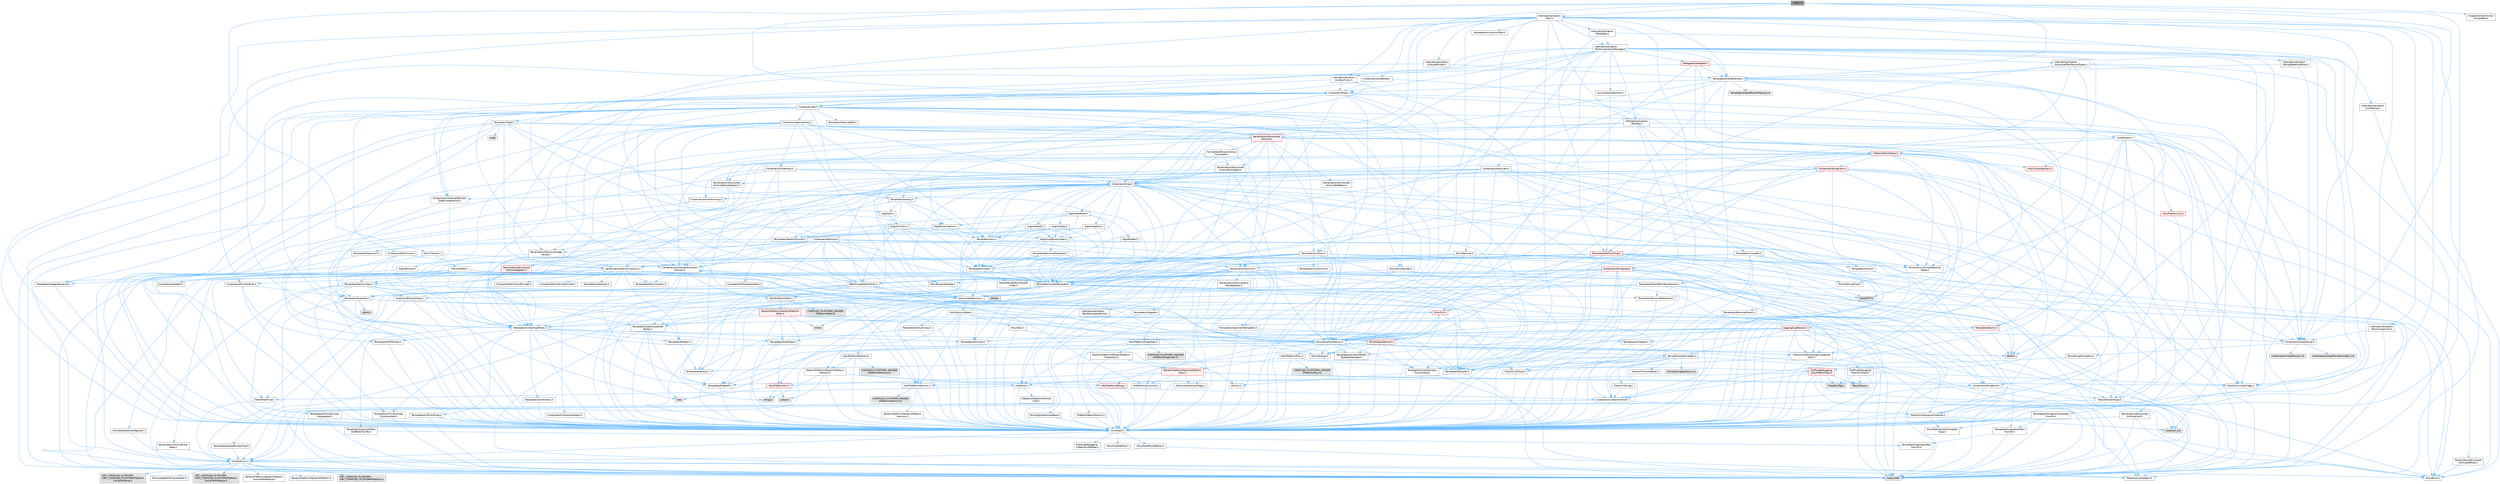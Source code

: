 digraph "Filters.h"
{
 // INTERACTIVE_SVG=YES
 // LATEX_PDF_SIZE
  bgcolor="transparent";
  edge [fontname=Helvetica,fontsize=10,labelfontname=Helvetica,labelfontsize=10];
  node [fontname=Helvetica,fontsize=10,shape=box,height=0.2,width=0.4];
  Node1 [id="Node000001",label="Filters.h",height=0.2,width=0.4,color="gray40", fillcolor="grey60", style="filled", fontcolor="black",tooltip=" "];
  Node1 -> Node2 [id="edge1_Node000001_Node000002",color="steelblue1",style="solid",tooltip=" "];
  Node2 [id="Node000002",label="CoreTypes.h",height=0.2,width=0.4,color="grey40", fillcolor="white", style="filled",URL="$dc/dec/CoreTypes_8h.html",tooltip=" "];
  Node2 -> Node3 [id="edge2_Node000002_Node000003",color="steelblue1",style="solid",tooltip=" "];
  Node3 [id="Node000003",label="HAL/Platform.h",height=0.2,width=0.4,color="grey40", fillcolor="white", style="filled",URL="$d9/dd0/Platform_8h.html",tooltip=" "];
  Node3 -> Node4 [id="edge3_Node000003_Node000004",color="steelblue1",style="solid",tooltip=" "];
  Node4 [id="Node000004",label="Misc/Build.h",height=0.2,width=0.4,color="grey40", fillcolor="white", style="filled",URL="$d3/dbb/Build_8h.html",tooltip=" "];
  Node3 -> Node5 [id="edge4_Node000003_Node000005",color="steelblue1",style="solid",tooltip=" "];
  Node5 [id="Node000005",label="Misc/LargeWorldCoordinates.h",height=0.2,width=0.4,color="grey40", fillcolor="white", style="filled",URL="$d2/dcb/LargeWorldCoordinates_8h.html",tooltip=" "];
  Node3 -> Node6 [id="edge5_Node000003_Node000006",color="steelblue1",style="solid",tooltip=" "];
  Node6 [id="Node000006",label="type_traits",height=0.2,width=0.4,color="grey60", fillcolor="#E0E0E0", style="filled",tooltip=" "];
  Node3 -> Node7 [id="edge6_Node000003_Node000007",color="steelblue1",style="solid",tooltip=" "];
  Node7 [id="Node000007",label="PreprocessorHelpers.h",height=0.2,width=0.4,color="grey40", fillcolor="white", style="filled",URL="$db/ddb/PreprocessorHelpers_8h.html",tooltip=" "];
  Node3 -> Node8 [id="edge7_Node000003_Node000008",color="steelblue1",style="solid",tooltip=" "];
  Node8 [id="Node000008",label="UBT_COMPILED_PLATFORM\l/UBT_COMPILED_PLATFORMPlatform\lCompilerPreSetup.h",height=0.2,width=0.4,color="grey60", fillcolor="#E0E0E0", style="filled",tooltip=" "];
  Node3 -> Node9 [id="edge8_Node000003_Node000009",color="steelblue1",style="solid",tooltip=" "];
  Node9 [id="Node000009",label="GenericPlatform/GenericPlatform\lCompilerPreSetup.h",height=0.2,width=0.4,color="grey40", fillcolor="white", style="filled",URL="$d9/dc8/GenericPlatformCompilerPreSetup_8h.html",tooltip=" "];
  Node3 -> Node10 [id="edge9_Node000003_Node000010",color="steelblue1",style="solid",tooltip=" "];
  Node10 [id="Node000010",label="GenericPlatform/GenericPlatform.h",height=0.2,width=0.4,color="grey40", fillcolor="white", style="filled",URL="$d6/d84/GenericPlatform_8h.html",tooltip=" "];
  Node3 -> Node11 [id="edge10_Node000003_Node000011",color="steelblue1",style="solid",tooltip=" "];
  Node11 [id="Node000011",label="UBT_COMPILED_PLATFORM\l/UBT_COMPILED_PLATFORMPlatform.h",height=0.2,width=0.4,color="grey60", fillcolor="#E0E0E0", style="filled",tooltip=" "];
  Node3 -> Node12 [id="edge11_Node000003_Node000012",color="steelblue1",style="solid",tooltip=" "];
  Node12 [id="Node000012",label="UBT_COMPILED_PLATFORM\l/UBT_COMPILED_PLATFORMPlatform\lCompilerSetup.h",height=0.2,width=0.4,color="grey60", fillcolor="#E0E0E0", style="filled",tooltip=" "];
  Node2 -> Node13 [id="edge12_Node000002_Node000013",color="steelblue1",style="solid",tooltip=" "];
  Node13 [id="Node000013",label="ProfilingDebugging\l/UMemoryDefines.h",height=0.2,width=0.4,color="grey40", fillcolor="white", style="filled",URL="$d2/da2/UMemoryDefines_8h.html",tooltip=" "];
  Node2 -> Node14 [id="edge13_Node000002_Node000014",color="steelblue1",style="solid",tooltip=" "];
  Node14 [id="Node000014",label="Misc/CoreMiscDefines.h",height=0.2,width=0.4,color="grey40", fillcolor="white", style="filled",URL="$da/d38/CoreMiscDefines_8h.html",tooltip=" "];
  Node14 -> Node3 [id="edge14_Node000014_Node000003",color="steelblue1",style="solid",tooltip=" "];
  Node14 -> Node7 [id="edge15_Node000014_Node000007",color="steelblue1",style="solid",tooltip=" "];
  Node2 -> Node15 [id="edge16_Node000002_Node000015",color="steelblue1",style="solid",tooltip=" "];
  Node15 [id="Node000015",label="Misc/CoreDefines.h",height=0.2,width=0.4,color="grey40", fillcolor="white", style="filled",URL="$d3/dd2/CoreDefines_8h.html",tooltip=" "];
  Node1 -> Node16 [id="edge17_Node000001_Node000016",color="steelblue1",style="solid",tooltip=" "];
  Node16 [id="Node000016",label="Containers/Array.h",height=0.2,width=0.4,color="grey40", fillcolor="white", style="filled",URL="$df/dd0/Array_8h.html",tooltip=" "];
  Node16 -> Node2 [id="edge18_Node000016_Node000002",color="steelblue1",style="solid",tooltip=" "];
  Node16 -> Node17 [id="edge19_Node000016_Node000017",color="steelblue1",style="solid",tooltip=" "];
  Node17 [id="Node000017",label="Misc/AssertionMacros.h",height=0.2,width=0.4,color="grey40", fillcolor="white", style="filled",URL="$d0/dfa/AssertionMacros_8h.html",tooltip=" "];
  Node17 -> Node2 [id="edge20_Node000017_Node000002",color="steelblue1",style="solid",tooltip=" "];
  Node17 -> Node3 [id="edge21_Node000017_Node000003",color="steelblue1",style="solid",tooltip=" "];
  Node17 -> Node18 [id="edge22_Node000017_Node000018",color="steelblue1",style="solid",tooltip=" "];
  Node18 [id="Node000018",label="HAL/PlatformMisc.h",height=0.2,width=0.4,color="grey40", fillcolor="white", style="filled",URL="$d0/df5/PlatformMisc_8h.html",tooltip=" "];
  Node18 -> Node2 [id="edge23_Node000018_Node000002",color="steelblue1",style="solid",tooltip=" "];
  Node18 -> Node19 [id="edge24_Node000018_Node000019",color="steelblue1",style="solid",tooltip=" "];
  Node19 [id="Node000019",label="GenericPlatform/GenericPlatform\lMisc.h",height=0.2,width=0.4,color="red", fillcolor="#FFF0F0", style="filled",URL="$db/d9a/GenericPlatformMisc_8h.html",tooltip=" "];
  Node19 -> Node20 [id="edge25_Node000019_Node000020",color="steelblue1",style="solid",tooltip=" "];
  Node20 [id="Node000020",label="Containers/StringFwd.h",height=0.2,width=0.4,color="grey40", fillcolor="white", style="filled",URL="$df/d37/StringFwd_8h.html",tooltip=" "];
  Node20 -> Node2 [id="edge26_Node000020_Node000002",color="steelblue1",style="solid",tooltip=" "];
  Node20 -> Node21 [id="edge27_Node000020_Node000021",color="steelblue1",style="solid",tooltip=" "];
  Node21 [id="Node000021",label="Traits/ElementType.h",height=0.2,width=0.4,color="grey40", fillcolor="white", style="filled",URL="$d5/d4f/ElementType_8h.html",tooltip=" "];
  Node21 -> Node3 [id="edge28_Node000021_Node000003",color="steelblue1",style="solid",tooltip=" "];
  Node21 -> Node22 [id="edge29_Node000021_Node000022",color="steelblue1",style="solid",tooltip=" "];
  Node22 [id="Node000022",label="initializer_list",height=0.2,width=0.4,color="grey60", fillcolor="#E0E0E0", style="filled",tooltip=" "];
  Node21 -> Node6 [id="edge30_Node000021_Node000006",color="steelblue1",style="solid",tooltip=" "];
  Node20 -> Node23 [id="edge31_Node000020_Node000023",color="steelblue1",style="solid",tooltip=" "];
  Node23 [id="Node000023",label="Traits/IsContiguousContainer.h",height=0.2,width=0.4,color="grey40", fillcolor="white", style="filled",URL="$d5/d3c/IsContiguousContainer_8h.html",tooltip=" "];
  Node23 -> Node2 [id="edge32_Node000023_Node000002",color="steelblue1",style="solid",tooltip=" "];
  Node23 -> Node24 [id="edge33_Node000023_Node000024",color="steelblue1",style="solid",tooltip=" "];
  Node24 [id="Node000024",label="Misc/StaticAssertComplete\lType.h",height=0.2,width=0.4,color="grey40", fillcolor="white", style="filled",URL="$d5/d4e/StaticAssertCompleteType_8h.html",tooltip=" "];
  Node23 -> Node22 [id="edge34_Node000023_Node000022",color="steelblue1",style="solid",tooltip=" "];
  Node19 -> Node25 [id="edge35_Node000019_Node000025",color="steelblue1",style="solid",tooltip=" "];
  Node25 [id="Node000025",label="CoreFwd.h",height=0.2,width=0.4,color="grey40", fillcolor="white", style="filled",URL="$d1/d1e/CoreFwd_8h.html",tooltip=" "];
  Node25 -> Node2 [id="edge36_Node000025_Node000002",color="steelblue1",style="solid",tooltip=" "];
  Node25 -> Node26 [id="edge37_Node000025_Node000026",color="steelblue1",style="solid",tooltip=" "];
  Node26 [id="Node000026",label="Containers/ContainersFwd.h",height=0.2,width=0.4,color="grey40", fillcolor="white", style="filled",URL="$d4/d0a/ContainersFwd_8h.html",tooltip=" "];
  Node26 -> Node3 [id="edge38_Node000026_Node000003",color="steelblue1",style="solid",tooltip=" "];
  Node26 -> Node2 [id="edge39_Node000026_Node000002",color="steelblue1",style="solid",tooltip=" "];
  Node26 -> Node23 [id="edge40_Node000026_Node000023",color="steelblue1",style="solid",tooltip=" "];
  Node25 -> Node27 [id="edge41_Node000025_Node000027",color="steelblue1",style="solid",tooltip=" "];
  Node27 [id="Node000027",label="Math/MathFwd.h",height=0.2,width=0.4,color="grey40", fillcolor="white", style="filled",URL="$d2/d10/MathFwd_8h.html",tooltip=" "];
  Node27 -> Node3 [id="edge42_Node000027_Node000003",color="steelblue1",style="solid",tooltip=" "];
  Node25 -> Node28 [id="edge43_Node000025_Node000028",color="steelblue1",style="solid",tooltip=" "];
  Node28 [id="Node000028",label="UObject/UObjectHierarchy\lFwd.h",height=0.2,width=0.4,color="grey40", fillcolor="white", style="filled",URL="$d3/d13/UObjectHierarchyFwd_8h.html",tooltip=" "];
  Node19 -> Node2 [id="edge44_Node000019_Node000002",color="steelblue1",style="solid",tooltip=" "];
  Node19 -> Node30 [id="edge45_Node000019_Node000030",color="steelblue1",style="solid",tooltip=" "];
  Node30 [id="Node000030",label="HAL/PlatformCrt.h",height=0.2,width=0.4,color="red", fillcolor="#FFF0F0", style="filled",URL="$d8/d75/PlatformCrt_8h.html",tooltip=" "];
  Node30 -> Node31 [id="edge46_Node000030_Node000031",color="steelblue1",style="solid",tooltip=" "];
  Node31 [id="Node000031",label="new",height=0.2,width=0.4,color="grey60", fillcolor="#E0E0E0", style="filled",tooltip=" "];
  Node30 -> Node32 [id="edge47_Node000030_Node000032",color="steelblue1",style="solid",tooltip=" "];
  Node32 [id="Node000032",label="wchar.h",height=0.2,width=0.4,color="grey60", fillcolor="#E0E0E0", style="filled",tooltip=" "];
  Node30 -> Node39 [id="edge48_Node000030_Node000039",color="steelblue1",style="solid",tooltip=" "];
  Node39 [id="Node000039",label="string.h",height=0.2,width=0.4,color="grey60", fillcolor="#E0E0E0", style="filled",tooltip=" "];
  Node19 -> Node40 [id="edge49_Node000019_Node000040",color="steelblue1",style="solid",tooltip=" "];
  Node40 [id="Node000040",label="Math/NumericLimits.h",height=0.2,width=0.4,color="grey40", fillcolor="white", style="filled",URL="$df/d1b/NumericLimits_8h.html",tooltip=" "];
  Node40 -> Node2 [id="edge50_Node000040_Node000002",color="steelblue1",style="solid",tooltip=" "];
  Node19 -> Node41 [id="edge51_Node000019_Node000041",color="steelblue1",style="solid",tooltip=" "];
  Node41 [id="Node000041",label="Misc/CompressionFlags.h",height=0.2,width=0.4,color="grey40", fillcolor="white", style="filled",URL="$d9/d76/CompressionFlags_8h.html",tooltip=" "];
  Node19 -> Node42 [id="edge52_Node000019_Node000042",color="steelblue1",style="solid",tooltip=" "];
  Node42 [id="Node000042",label="Misc/EnumClassFlags.h",height=0.2,width=0.4,color="grey40", fillcolor="white", style="filled",URL="$d8/de7/EnumClassFlags_8h.html",tooltip=" "];
  Node18 -> Node45 [id="edge53_Node000018_Node000045",color="steelblue1",style="solid",tooltip=" "];
  Node45 [id="Node000045",label="COMPILED_PLATFORM_HEADER\l(PlatformMisc.h)",height=0.2,width=0.4,color="grey60", fillcolor="#E0E0E0", style="filled",tooltip=" "];
  Node18 -> Node46 [id="edge54_Node000018_Node000046",color="steelblue1",style="solid",tooltip=" "];
  Node46 [id="Node000046",label="ProfilingDebugging\l/CpuProfilerTrace.h",height=0.2,width=0.4,color="red", fillcolor="#FFF0F0", style="filled",URL="$da/dcb/CpuProfilerTrace_8h.html",tooltip=" "];
  Node46 -> Node2 [id="edge55_Node000046_Node000002",color="steelblue1",style="solid",tooltip=" "];
  Node46 -> Node26 [id="edge56_Node000046_Node000026",color="steelblue1",style="solid",tooltip=" "];
  Node46 -> Node47 [id="edge57_Node000046_Node000047",color="steelblue1",style="solid",tooltip=" "];
  Node47 [id="Node000047",label="HAL/PlatformAtomics.h",height=0.2,width=0.4,color="grey40", fillcolor="white", style="filled",URL="$d3/d36/PlatformAtomics_8h.html",tooltip=" "];
  Node47 -> Node2 [id="edge58_Node000047_Node000002",color="steelblue1",style="solid",tooltip=" "];
  Node47 -> Node48 [id="edge59_Node000047_Node000048",color="steelblue1",style="solid",tooltip=" "];
  Node48 [id="Node000048",label="GenericPlatform/GenericPlatform\lAtomics.h",height=0.2,width=0.4,color="grey40", fillcolor="white", style="filled",URL="$da/d72/GenericPlatformAtomics_8h.html",tooltip=" "];
  Node48 -> Node2 [id="edge60_Node000048_Node000002",color="steelblue1",style="solid",tooltip=" "];
  Node47 -> Node49 [id="edge61_Node000047_Node000049",color="steelblue1",style="solid",tooltip=" "];
  Node49 [id="Node000049",label="COMPILED_PLATFORM_HEADER\l(PlatformAtomics.h)",height=0.2,width=0.4,color="grey60", fillcolor="#E0E0E0", style="filled",tooltip=" "];
  Node46 -> Node7 [id="edge62_Node000046_Node000007",color="steelblue1",style="solid",tooltip=" "];
  Node46 -> Node4 [id="edge63_Node000046_Node000004",color="steelblue1",style="solid",tooltip=" "];
  Node46 -> Node50 [id="edge64_Node000046_Node000050",color="steelblue1",style="solid",tooltip=" "];
  Node50 [id="Node000050",label="Trace/Config.h",height=0.2,width=0.4,color="grey60", fillcolor="#E0E0E0", style="filled",tooltip=" "];
  Node46 -> Node53 [id="edge65_Node000046_Node000053",color="steelblue1",style="solid",tooltip=" "];
  Node53 [id="Node000053",label="Trace/Trace.h",height=0.2,width=0.4,color="grey60", fillcolor="#E0E0E0", style="filled",tooltip=" "];
  Node17 -> Node7 [id="edge66_Node000017_Node000007",color="steelblue1",style="solid",tooltip=" "];
  Node17 -> Node54 [id="edge67_Node000017_Node000054",color="steelblue1",style="solid",tooltip=" "];
  Node54 [id="Node000054",label="Templates/EnableIf.h",height=0.2,width=0.4,color="grey40", fillcolor="white", style="filled",URL="$d7/d60/EnableIf_8h.html",tooltip=" "];
  Node54 -> Node2 [id="edge68_Node000054_Node000002",color="steelblue1",style="solid",tooltip=" "];
  Node17 -> Node55 [id="edge69_Node000017_Node000055",color="steelblue1",style="solid",tooltip=" "];
  Node55 [id="Node000055",label="Templates/IsArrayOrRefOf\lTypeByPredicate.h",height=0.2,width=0.4,color="grey40", fillcolor="white", style="filled",URL="$d6/da1/IsArrayOrRefOfTypeByPredicate_8h.html",tooltip=" "];
  Node55 -> Node2 [id="edge70_Node000055_Node000002",color="steelblue1",style="solid",tooltip=" "];
  Node17 -> Node56 [id="edge71_Node000017_Node000056",color="steelblue1",style="solid",tooltip=" "];
  Node56 [id="Node000056",label="Templates/IsValidVariadic\lFunctionArg.h",height=0.2,width=0.4,color="grey40", fillcolor="white", style="filled",URL="$d0/dc8/IsValidVariadicFunctionArg_8h.html",tooltip=" "];
  Node56 -> Node2 [id="edge72_Node000056_Node000002",color="steelblue1",style="solid",tooltip=" "];
  Node56 -> Node57 [id="edge73_Node000056_Node000057",color="steelblue1",style="solid",tooltip=" "];
  Node57 [id="Node000057",label="IsEnum.h",height=0.2,width=0.4,color="grey40", fillcolor="white", style="filled",URL="$d4/de5/IsEnum_8h.html",tooltip=" "];
  Node56 -> Node6 [id="edge74_Node000056_Node000006",color="steelblue1",style="solid",tooltip=" "];
  Node17 -> Node58 [id="edge75_Node000017_Node000058",color="steelblue1",style="solid",tooltip=" "];
  Node58 [id="Node000058",label="Traits/IsCharEncodingCompatible\lWith.h",height=0.2,width=0.4,color="grey40", fillcolor="white", style="filled",URL="$df/dd1/IsCharEncodingCompatibleWith_8h.html",tooltip=" "];
  Node58 -> Node6 [id="edge76_Node000058_Node000006",color="steelblue1",style="solid",tooltip=" "];
  Node58 -> Node59 [id="edge77_Node000058_Node000059",color="steelblue1",style="solid",tooltip=" "];
  Node59 [id="Node000059",label="Traits/IsCharType.h",height=0.2,width=0.4,color="grey40", fillcolor="white", style="filled",URL="$db/d51/IsCharType_8h.html",tooltip=" "];
  Node59 -> Node2 [id="edge78_Node000059_Node000002",color="steelblue1",style="solid",tooltip=" "];
  Node17 -> Node60 [id="edge79_Node000017_Node000060",color="steelblue1",style="solid",tooltip=" "];
  Node60 [id="Node000060",label="Misc/VarArgs.h",height=0.2,width=0.4,color="grey40", fillcolor="white", style="filled",URL="$d5/d6f/VarArgs_8h.html",tooltip=" "];
  Node60 -> Node2 [id="edge80_Node000060_Node000002",color="steelblue1",style="solid",tooltip=" "];
  Node17 -> Node61 [id="edge81_Node000017_Node000061",color="steelblue1",style="solid",tooltip=" "];
  Node61 [id="Node000061",label="String/FormatStringSan.h",height=0.2,width=0.4,color="grey40", fillcolor="white", style="filled",URL="$d3/d8b/FormatStringSan_8h.html",tooltip=" "];
  Node61 -> Node6 [id="edge82_Node000061_Node000006",color="steelblue1",style="solid",tooltip=" "];
  Node61 -> Node2 [id="edge83_Node000061_Node000002",color="steelblue1",style="solid",tooltip=" "];
  Node61 -> Node62 [id="edge84_Node000061_Node000062",color="steelblue1",style="solid",tooltip=" "];
  Node62 [id="Node000062",label="Templates/Requires.h",height=0.2,width=0.4,color="grey40", fillcolor="white", style="filled",URL="$dc/d96/Requires_8h.html",tooltip=" "];
  Node62 -> Node54 [id="edge85_Node000062_Node000054",color="steelblue1",style="solid",tooltip=" "];
  Node62 -> Node6 [id="edge86_Node000062_Node000006",color="steelblue1",style="solid",tooltip=" "];
  Node61 -> Node63 [id="edge87_Node000061_Node000063",color="steelblue1",style="solid",tooltip=" "];
  Node63 [id="Node000063",label="Templates/Identity.h",height=0.2,width=0.4,color="grey40", fillcolor="white", style="filled",URL="$d0/dd5/Identity_8h.html",tooltip=" "];
  Node61 -> Node56 [id="edge88_Node000061_Node000056",color="steelblue1",style="solid",tooltip=" "];
  Node61 -> Node59 [id="edge89_Node000061_Node000059",color="steelblue1",style="solid",tooltip=" "];
  Node61 -> Node64 [id="edge90_Node000061_Node000064",color="steelblue1",style="solid",tooltip=" "];
  Node64 [id="Node000064",label="Traits/IsTEnumAsByte.h",height=0.2,width=0.4,color="grey40", fillcolor="white", style="filled",URL="$d1/de6/IsTEnumAsByte_8h.html",tooltip=" "];
  Node61 -> Node65 [id="edge91_Node000061_Node000065",color="steelblue1",style="solid",tooltip=" "];
  Node65 [id="Node000065",label="Traits/IsTString.h",height=0.2,width=0.4,color="grey40", fillcolor="white", style="filled",URL="$d0/df8/IsTString_8h.html",tooltip=" "];
  Node65 -> Node26 [id="edge92_Node000065_Node000026",color="steelblue1",style="solid",tooltip=" "];
  Node61 -> Node26 [id="edge93_Node000061_Node000026",color="steelblue1",style="solid",tooltip=" "];
  Node61 -> Node66 [id="edge94_Node000061_Node000066",color="steelblue1",style="solid",tooltip=" "];
  Node66 [id="Node000066",label="FormatStringSanErrors.inl",height=0.2,width=0.4,color="grey60", fillcolor="#E0E0E0", style="filled",tooltip=" "];
  Node17 -> Node67 [id="edge95_Node000017_Node000067",color="steelblue1",style="solid",tooltip=" "];
  Node67 [id="Node000067",label="atomic",height=0.2,width=0.4,color="grey60", fillcolor="#E0E0E0", style="filled",tooltip=" "];
  Node16 -> Node68 [id="edge96_Node000016_Node000068",color="steelblue1",style="solid",tooltip=" "];
  Node68 [id="Node000068",label="Misc/IntrusiveUnsetOptional\lState.h",height=0.2,width=0.4,color="grey40", fillcolor="white", style="filled",URL="$d2/d0a/IntrusiveUnsetOptionalState_8h.html",tooltip=" "];
  Node68 -> Node69 [id="edge97_Node000068_Node000069",color="steelblue1",style="solid",tooltip=" "];
  Node69 [id="Node000069",label="Misc/OptionalFwd.h",height=0.2,width=0.4,color="grey40", fillcolor="white", style="filled",URL="$dc/d50/OptionalFwd_8h.html",tooltip=" "];
  Node16 -> Node70 [id="edge98_Node000016_Node000070",color="steelblue1",style="solid",tooltip=" "];
  Node70 [id="Node000070",label="Misc/ReverseIterate.h",height=0.2,width=0.4,color="grey40", fillcolor="white", style="filled",URL="$db/de3/ReverseIterate_8h.html",tooltip=" "];
  Node70 -> Node3 [id="edge99_Node000070_Node000003",color="steelblue1",style="solid",tooltip=" "];
  Node70 -> Node71 [id="edge100_Node000070_Node000071",color="steelblue1",style="solid",tooltip=" "];
  Node71 [id="Node000071",label="iterator",height=0.2,width=0.4,color="grey60", fillcolor="#E0E0E0", style="filled",tooltip=" "];
  Node16 -> Node72 [id="edge101_Node000016_Node000072",color="steelblue1",style="solid",tooltip=" "];
  Node72 [id="Node000072",label="HAL/UnrealMemory.h",height=0.2,width=0.4,color="grey40", fillcolor="white", style="filled",URL="$d9/d96/UnrealMemory_8h.html",tooltip=" "];
  Node72 -> Node2 [id="edge102_Node000072_Node000002",color="steelblue1",style="solid",tooltip=" "];
  Node72 -> Node73 [id="edge103_Node000072_Node000073",color="steelblue1",style="solid",tooltip=" "];
  Node73 [id="Node000073",label="GenericPlatform/GenericPlatform\lMemory.h",height=0.2,width=0.4,color="grey40", fillcolor="white", style="filled",URL="$dd/d22/GenericPlatformMemory_8h.html",tooltip=" "];
  Node73 -> Node25 [id="edge104_Node000073_Node000025",color="steelblue1",style="solid",tooltip=" "];
  Node73 -> Node2 [id="edge105_Node000073_Node000002",color="steelblue1",style="solid",tooltip=" "];
  Node73 -> Node74 [id="edge106_Node000073_Node000074",color="steelblue1",style="solid",tooltip=" "];
  Node74 [id="Node000074",label="HAL/PlatformString.h",height=0.2,width=0.4,color="red", fillcolor="#FFF0F0", style="filled",URL="$db/db5/PlatformString_8h.html",tooltip=" "];
  Node74 -> Node2 [id="edge107_Node000074_Node000002",color="steelblue1",style="solid",tooltip=" "];
  Node73 -> Node39 [id="edge108_Node000073_Node000039",color="steelblue1",style="solid",tooltip=" "];
  Node73 -> Node32 [id="edge109_Node000073_Node000032",color="steelblue1",style="solid",tooltip=" "];
  Node72 -> Node76 [id="edge110_Node000072_Node000076",color="steelblue1",style="solid",tooltip=" "];
  Node76 [id="Node000076",label="HAL/MemoryBase.h",height=0.2,width=0.4,color="grey40", fillcolor="white", style="filled",URL="$d6/d9f/MemoryBase_8h.html",tooltip=" "];
  Node76 -> Node2 [id="edge111_Node000076_Node000002",color="steelblue1",style="solid",tooltip=" "];
  Node76 -> Node47 [id="edge112_Node000076_Node000047",color="steelblue1",style="solid",tooltip=" "];
  Node76 -> Node30 [id="edge113_Node000076_Node000030",color="steelblue1",style="solid",tooltip=" "];
  Node76 -> Node77 [id="edge114_Node000076_Node000077",color="steelblue1",style="solid",tooltip=" "];
  Node77 [id="Node000077",label="Misc/Exec.h",height=0.2,width=0.4,color="grey40", fillcolor="white", style="filled",URL="$de/ddb/Exec_8h.html",tooltip=" "];
  Node77 -> Node2 [id="edge115_Node000077_Node000002",color="steelblue1",style="solid",tooltip=" "];
  Node77 -> Node17 [id="edge116_Node000077_Node000017",color="steelblue1",style="solid",tooltip=" "];
  Node76 -> Node78 [id="edge117_Node000076_Node000078",color="steelblue1",style="solid",tooltip=" "];
  Node78 [id="Node000078",label="Misc/OutputDevice.h",height=0.2,width=0.4,color="red", fillcolor="#FFF0F0", style="filled",URL="$d7/d32/OutputDevice_8h.html",tooltip=" "];
  Node78 -> Node25 [id="edge118_Node000078_Node000025",color="steelblue1",style="solid",tooltip=" "];
  Node78 -> Node2 [id="edge119_Node000078_Node000002",color="steelblue1",style="solid",tooltip=" "];
  Node78 -> Node60 [id="edge120_Node000078_Node000060",color="steelblue1",style="solid",tooltip=" "];
  Node78 -> Node55 [id="edge121_Node000078_Node000055",color="steelblue1",style="solid",tooltip=" "];
  Node78 -> Node56 [id="edge122_Node000078_Node000056",color="steelblue1",style="solid",tooltip=" "];
  Node78 -> Node58 [id="edge123_Node000078_Node000058",color="steelblue1",style="solid",tooltip=" "];
  Node76 -> Node80 [id="edge124_Node000076_Node000080",color="steelblue1",style="solid",tooltip=" "];
  Node80 [id="Node000080",label="Templates/Atomic.h",height=0.2,width=0.4,color="red", fillcolor="#FFF0F0", style="filled",URL="$d3/d91/Atomic_8h.html",tooltip=" "];
  Node80 -> Node83 [id="edge125_Node000080_Node000083",color="steelblue1",style="solid",tooltip=" "];
  Node83 [id="Node000083",label="Templates/IsIntegral.h",height=0.2,width=0.4,color="grey40", fillcolor="white", style="filled",URL="$da/d64/IsIntegral_8h.html",tooltip=" "];
  Node83 -> Node2 [id="edge126_Node000083_Node000002",color="steelblue1",style="solid",tooltip=" "];
  Node80 -> Node67 [id="edge127_Node000080_Node000067",color="steelblue1",style="solid",tooltip=" "];
  Node72 -> Node89 [id="edge128_Node000072_Node000089",color="steelblue1",style="solid",tooltip=" "];
  Node89 [id="Node000089",label="HAL/PlatformMemory.h",height=0.2,width=0.4,color="grey40", fillcolor="white", style="filled",URL="$de/d68/PlatformMemory_8h.html",tooltip=" "];
  Node89 -> Node2 [id="edge129_Node000089_Node000002",color="steelblue1",style="solid",tooltip=" "];
  Node89 -> Node73 [id="edge130_Node000089_Node000073",color="steelblue1",style="solid",tooltip=" "];
  Node89 -> Node90 [id="edge131_Node000089_Node000090",color="steelblue1",style="solid",tooltip=" "];
  Node90 [id="Node000090",label="COMPILED_PLATFORM_HEADER\l(PlatformMemory.h)",height=0.2,width=0.4,color="grey60", fillcolor="#E0E0E0", style="filled",tooltip=" "];
  Node72 -> Node91 [id="edge132_Node000072_Node000091",color="steelblue1",style="solid",tooltip=" "];
  Node91 [id="Node000091",label="ProfilingDebugging\l/MemoryTrace.h",height=0.2,width=0.4,color="grey40", fillcolor="white", style="filled",URL="$da/dd7/MemoryTrace_8h.html",tooltip=" "];
  Node91 -> Node3 [id="edge133_Node000091_Node000003",color="steelblue1",style="solid",tooltip=" "];
  Node91 -> Node42 [id="edge134_Node000091_Node000042",color="steelblue1",style="solid",tooltip=" "];
  Node91 -> Node50 [id="edge135_Node000091_Node000050",color="steelblue1",style="solid",tooltip=" "];
  Node91 -> Node53 [id="edge136_Node000091_Node000053",color="steelblue1",style="solid",tooltip=" "];
  Node72 -> Node92 [id="edge137_Node000072_Node000092",color="steelblue1",style="solid",tooltip=" "];
  Node92 [id="Node000092",label="Templates/IsPointer.h",height=0.2,width=0.4,color="grey40", fillcolor="white", style="filled",URL="$d7/d05/IsPointer_8h.html",tooltip=" "];
  Node92 -> Node2 [id="edge138_Node000092_Node000002",color="steelblue1",style="solid",tooltip=" "];
  Node16 -> Node93 [id="edge139_Node000016_Node000093",color="steelblue1",style="solid",tooltip=" "];
  Node93 [id="Node000093",label="Templates/UnrealTypeTraits.h",height=0.2,width=0.4,color="grey40", fillcolor="white", style="filled",URL="$d2/d2d/UnrealTypeTraits_8h.html",tooltip=" "];
  Node93 -> Node2 [id="edge140_Node000093_Node000002",color="steelblue1",style="solid",tooltip=" "];
  Node93 -> Node92 [id="edge141_Node000093_Node000092",color="steelblue1",style="solid",tooltip=" "];
  Node93 -> Node17 [id="edge142_Node000093_Node000017",color="steelblue1",style="solid",tooltip=" "];
  Node93 -> Node85 [id="edge143_Node000093_Node000085",color="steelblue1",style="solid",tooltip=" "];
  Node85 [id="Node000085",label="Templates/AndOrNot.h",height=0.2,width=0.4,color="grey40", fillcolor="white", style="filled",URL="$db/d0a/AndOrNot_8h.html",tooltip=" "];
  Node85 -> Node2 [id="edge144_Node000085_Node000002",color="steelblue1",style="solid",tooltip=" "];
  Node93 -> Node54 [id="edge145_Node000093_Node000054",color="steelblue1",style="solid",tooltip=" "];
  Node93 -> Node94 [id="edge146_Node000093_Node000094",color="steelblue1",style="solid",tooltip=" "];
  Node94 [id="Node000094",label="Templates/IsArithmetic.h",height=0.2,width=0.4,color="grey40", fillcolor="white", style="filled",URL="$d2/d5d/IsArithmetic_8h.html",tooltip=" "];
  Node94 -> Node2 [id="edge147_Node000094_Node000002",color="steelblue1",style="solid",tooltip=" "];
  Node93 -> Node57 [id="edge148_Node000093_Node000057",color="steelblue1",style="solid",tooltip=" "];
  Node93 -> Node95 [id="edge149_Node000093_Node000095",color="steelblue1",style="solid",tooltip=" "];
  Node95 [id="Node000095",label="Templates/Models.h",height=0.2,width=0.4,color="grey40", fillcolor="white", style="filled",URL="$d3/d0c/Models_8h.html",tooltip=" "];
  Node95 -> Node63 [id="edge150_Node000095_Node000063",color="steelblue1",style="solid",tooltip=" "];
  Node93 -> Node96 [id="edge151_Node000093_Node000096",color="steelblue1",style="solid",tooltip=" "];
  Node96 [id="Node000096",label="Templates/IsPODType.h",height=0.2,width=0.4,color="grey40", fillcolor="white", style="filled",URL="$d7/db1/IsPODType_8h.html",tooltip=" "];
  Node96 -> Node2 [id="edge152_Node000096_Node000002",color="steelblue1",style="solid",tooltip=" "];
  Node93 -> Node97 [id="edge153_Node000093_Node000097",color="steelblue1",style="solid",tooltip=" "];
  Node97 [id="Node000097",label="Templates/IsUECoreType.h",height=0.2,width=0.4,color="grey40", fillcolor="white", style="filled",URL="$d1/db8/IsUECoreType_8h.html",tooltip=" "];
  Node97 -> Node2 [id="edge154_Node000097_Node000002",color="steelblue1",style="solid",tooltip=" "];
  Node97 -> Node6 [id="edge155_Node000097_Node000006",color="steelblue1",style="solid",tooltip=" "];
  Node93 -> Node86 [id="edge156_Node000093_Node000086",color="steelblue1",style="solid",tooltip=" "];
  Node86 [id="Node000086",label="Templates/IsTriviallyCopy\lConstructible.h",height=0.2,width=0.4,color="grey40", fillcolor="white", style="filled",URL="$d3/d78/IsTriviallyCopyConstructible_8h.html",tooltip=" "];
  Node86 -> Node2 [id="edge157_Node000086_Node000002",color="steelblue1",style="solid",tooltip=" "];
  Node86 -> Node6 [id="edge158_Node000086_Node000006",color="steelblue1",style="solid",tooltip=" "];
  Node16 -> Node98 [id="edge159_Node000016_Node000098",color="steelblue1",style="solid",tooltip=" "];
  Node98 [id="Node000098",label="Templates/UnrealTemplate.h",height=0.2,width=0.4,color="grey40", fillcolor="white", style="filled",URL="$d4/d24/UnrealTemplate_8h.html",tooltip=" "];
  Node98 -> Node2 [id="edge160_Node000098_Node000002",color="steelblue1",style="solid",tooltip=" "];
  Node98 -> Node92 [id="edge161_Node000098_Node000092",color="steelblue1",style="solid",tooltip=" "];
  Node98 -> Node72 [id="edge162_Node000098_Node000072",color="steelblue1",style="solid",tooltip=" "];
  Node98 -> Node99 [id="edge163_Node000098_Node000099",color="steelblue1",style="solid",tooltip=" "];
  Node99 [id="Node000099",label="Templates/CopyQualifiers\lAndRefsFromTo.h",height=0.2,width=0.4,color="grey40", fillcolor="white", style="filled",URL="$d3/db3/CopyQualifiersAndRefsFromTo_8h.html",tooltip=" "];
  Node99 -> Node100 [id="edge164_Node000099_Node000100",color="steelblue1",style="solid",tooltip=" "];
  Node100 [id="Node000100",label="Templates/CopyQualifiers\lFromTo.h",height=0.2,width=0.4,color="grey40", fillcolor="white", style="filled",URL="$d5/db4/CopyQualifiersFromTo_8h.html",tooltip=" "];
  Node98 -> Node93 [id="edge165_Node000098_Node000093",color="steelblue1",style="solid",tooltip=" "];
  Node98 -> Node101 [id="edge166_Node000098_Node000101",color="steelblue1",style="solid",tooltip=" "];
  Node101 [id="Node000101",label="Templates/RemoveReference.h",height=0.2,width=0.4,color="grey40", fillcolor="white", style="filled",URL="$da/dbe/RemoveReference_8h.html",tooltip=" "];
  Node101 -> Node2 [id="edge167_Node000101_Node000002",color="steelblue1",style="solid",tooltip=" "];
  Node98 -> Node62 [id="edge168_Node000098_Node000062",color="steelblue1",style="solid",tooltip=" "];
  Node98 -> Node102 [id="edge169_Node000098_Node000102",color="steelblue1",style="solid",tooltip=" "];
  Node102 [id="Node000102",label="Templates/TypeCompatible\lBytes.h",height=0.2,width=0.4,color="grey40", fillcolor="white", style="filled",URL="$df/d0a/TypeCompatibleBytes_8h.html",tooltip=" "];
  Node102 -> Node2 [id="edge170_Node000102_Node000002",color="steelblue1",style="solid",tooltip=" "];
  Node102 -> Node39 [id="edge171_Node000102_Node000039",color="steelblue1",style="solid",tooltip=" "];
  Node102 -> Node31 [id="edge172_Node000102_Node000031",color="steelblue1",style="solid",tooltip=" "];
  Node102 -> Node6 [id="edge173_Node000102_Node000006",color="steelblue1",style="solid",tooltip=" "];
  Node98 -> Node63 [id="edge174_Node000098_Node000063",color="steelblue1",style="solid",tooltip=" "];
  Node98 -> Node23 [id="edge175_Node000098_Node000023",color="steelblue1",style="solid",tooltip=" "];
  Node98 -> Node103 [id="edge176_Node000098_Node000103",color="steelblue1",style="solid",tooltip=" "];
  Node103 [id="Node000103",label="Traits/UseBitwiseSwap.h",height=0.2,width=0.4,color="grey40", fillcolor="white", style="filled",URL="$db/df3/UseBitwiseSwap_8h.html",tooltip=" "];
  Node103 -> Node2 [id="edge177_Node000103_Node000002",color="steelblue1",style="solid",tooltip=" "];
  Node103 -> Node6 [id="edge178_Node000103_Node000006",color="steelblue1",style="solid",tooltip=" "];
  Node98 -> Node6 [id="edge179_Node000098_Node000006",color="steelblue1",style="solid",tooltip=" "];
  Node16 -> Node104 [id="edge180_Node000016_Node000104",color="steelblue1",style="solid",tooltip=" "];
  Node104 [id="Node000104",label="Containers/AllowShrinking.h",height=0.2,width=0.4,color="grey40", fillcolor="white", style="filled",URL="$d7/d1a/AllowShrinking_8h.html",tooltip=" "];
  Node104 -> Node2 [id="edge181_Node000104_Node000002",color="steelblue1",style="solid",tooltip=" "];
  Node16 -> Node105 [id="edge182_Node000016_Node000105",color="steelblue1",style="solid",tooltip=" "];
  Node105 [id="Node000105",label="Containers/ContainerAllocation\lPolicies.h",height=0.2,width=0.4,color="grey40", fillcolor="white", style="filled",URL="$d7/dff/ContainerAllocationPolicies_8h.html",tooltip=" "];
  Node105 -> Node2 [id="edge183_Node000105_Node000002",color="steelblue1",style="solid",tooltip=" "];
  Node105 -> Node106 [id="edge184_Node000105_Node000106",color="steelblue1",style="solid",tooltip=" "];
  Node106 [id="Node000106",label="Containers/ContainerHelpers.h",height=0.2,width=0.4,color="grey40", fillcolor="white", style="filled",URL="$d7/d33/ContainerHelpers_8h.html",tooltip=" "];
  Node106 -> Node2 [id="edge185_Node000106_Node000002",color="steelblue1",style="solid",tooltip=" "];
  Node105 -> Node105 [id="edge186_Node000105_Node000105",color="steelblue1",style="solid",tooltip=" "];
  Node105 -> Node107 [id="edge187_Node000105_Node000107",color="steelblue1",style="solid",tooltip=" "];
  Node107 [id="Node000107",label="HAL/PlatformMath.h",height=0.2,width=0.4,color="grey40", fillcolor="white", style="filled",URL="$dc/d53/PlatformMath_8h.html",tooltip=" "];
  Node107 -> Node2 [id="edge188_Node000107_Node000002",color="steelblue1",style="solid",tooltip=" "];
  Node107 -> Node108 [id="edge189_Node000107_Node000108",color="steelblue1",style="solid",tooltip=" "];
  Node108 [id="Node000108",label="GenericPlatform/GenericPlatform\lMath.h",height=0.2,width=0.4,color="red", fillcolor="#FFF0F0", style="filled",URL="$d5/d79/GenericPlatformMath_8h.html",tooltip=" "];
  Node108 -> Node2 [id="edge190_Node000108_Node000002",color="steelblue1",style="solid",tooltip=" "];
  Node108 -> Node26 [id="edge191_Node000108_Node000026",color="steelblue1",style="solid",tooltip=" "];
  Node108 -> Node30 [id="edge192_Node000108_Node000030",color="steelblue1",style="solid",tooltip=" "];
  Node108 -> Node85 [id="edge193_Node000108_Node000085",color="steelblue1",style="solid",tooltip=" "];
  Node108 -> Node93 [id="edge194_Node000108_Node000093",color="steelblue1",style="solid",tooltip=" "];
  Node108 -> Node62 [id="edge195_Node000108_Node000062",color="steelblue1",style="solid",tooltip=" "];
  Node108 -> Node102 [id="edge196_Node000108_Node000102",color="steelblue1",style="solid",tooltip=" "];
  Node108 -> Node113 [id="edge197_Node000108_Node000113",color="steelblue1",style="solid",tooltip=" "];
  Node113 [id="Node000113",label="limits",height=0.2,width=0.4,color="grey60", fillcolor="#E0E0E0", style="filled",tooltip=" "];
  Node108 -> Node6 [id="edge198_Node000108_Node000006",color="steelblue1",style="solid",tooltip=" "];
  Node107 -> Node114 [id="edge199_Node000107_Node000114",color="steelblue1",style="solid",tooltip=" "];
  Node114 [id="Node000114",label="COMPILED_PLATFORM_HEADER\l(PlatformMath.h)",height=0.2,width=0.4,color="grey60", fillcolor="#E0E0E0", style="filled",tooltip=" "];
  Node105 -> Node72 [id="edge200_Node000105_Node000072",color="steelblue1",style="solid",tooltip=" "];
  Node105 -> Node40 [id="edge201_Node000105_Node000040",color="steelblue1",style="solid",tooltip=" "];
  Node105 -> Node17 [id="edge202_Node000105_Node000017",color="steelblue1",style="solid",tooltip=" "];
  Node105 -> Node115 [id="edge203_Node000105_Node000115",color="steelblue1",style="solid",tooltip=" "];
  Node115 [id="Node000115",label="Templates/IsPolymorphic.h",height=0.2,width=0.4,color="grey40", fillcolor="white", style="filled",URL="$dc/d20/IsPolymorphic_8h.html",tooltip=" "];
  Node105 -> Node116 [id="edge204_Node000105_Node000116",color="steelblue1",style="solid",tooltip=" "];
  Node116 [id="Node000116",label="Templates/MemoryOps.h",height=0.2,width=0.4,color="grey40", fillcolor="white", style="filled",URL="$db/dea/MemoryOps_8h.html",tooltip=" "];
  Node116 -> Node2 [id="edge205_Node000116_Node000002",color="steelblue1",style="solid",tooltip=" "];
  Node116 -> Node72 [id="edge206_Node000116_Node000072",color="steelblue1",style="solid",tooltip=" "];
  Node116 -> Node87 [id="edge207_Node000116_Node000087",color="steelblue1",style="solid",tooltip=" "];
  Node87 [id="Node000087",label="Templates/IsTriviallyCopy\lAssignable.h",height=0.2,width=0.4,color="grey40", fillcolor="white", style="filled",URL="$d2/df2/IsTriviallyCopyAssignable_8h.html",tooltip=" "];
  Node87 -> Node2 [id="edge208_Node000087_Node000002",color="steelblue1",style="solid",tooltip=" "];
  Node87 -> Node6 [id="edge209_Node000087_Node000006",color="steelblue1",style="solid",tooltip=" "];
  Node116 -> Node86 [id="edge210_Node000116_Node000086",color="steelblue1",style="solid",tooltip=" "];
  Node116 -> Node62 [id="edge211_Node000116_Node000062",color="steelblue1",style="solid",tooltip=" "];
  Node116 -> Node93 [id="edge212_Node000116_Node000093",color="steelblue1",style="solid",tooltip=" "];
  Node116 -> Node103 [id="edge213_Node000116_Node000103",color="steelblue1",style="solid",tooltip=" "];
  Node116 -> Node31 [id="edge214_Node000116_Node000031",color="steelblue1",style="solid",tooltip=" "];
  Node116 -> Node6 [id="edge215_Node000116_Node000006",color="steelblue1",style="solid",tooltip=" "];
  Node105 -> Node102 [id="edge216_Node000105_Node000102",color="steelblue1",style="solid",tooltip=" "];
  Node105 -> Node6 [id="edge217_Node000105_Node000006",color="steelblue1",style="solid",tooltip=" "];
  Node16 -> Node117 [id="edge218_Node000016_Node000117",color="steelblue1",style="solid",tooltip=" "];
  Node117 [id="Node000117",label="Containers/ContainerElement\lTypeCompatibility.h",height=0.2,width=0.4,color="grey40", fillcolor="white", style="filled",URL="$df/ddf/ContainerElementTypeCompatibility_8h.html",tooltip=" "];
  Node117 -> Node2 [id="edge219_Node000117_Node000002",color="steelblue1",style="solid",tooltip=" "];
  Node117 -> Node93 [id="edge220_Node000117_Node000093",color="steelblue1",style="solid",tooltip=" "];
  Node16 -> Node118 [id="edge221_Node000016_Node000118",color="steelblue1",style="solid",tooltip=" "];
  Node118 [id="Node000118",label="Serialization/Archive.h",height=0.2,width=0.4,color="grey40", fillcolor="white", style="filled",URL="$d7/d3b/Archive_8h.html",tooltip=" "];
  Node118 -> Node25 [id="edge222_Node000118_Node000025",color="steelblue1",style="solid",tooltip=" "];
  Node118 -> Node2 [id="edge223_Node000118_Node000002",color="steelblue1",style="solid",tooltip=" "];
  Node118 -> Node119 [id="edge224_Node000118_Node000119",color="steelblue1",style="solid",tooltip=" "];
  Node119 [id="Node000119",label="HAL/PlatformProperties.h",height=0.2,width=0.4,color="grey40", fillcolor="white", style="filled",URL="$d9/db0/PlatformProperties_8h.html",tooltip=" "];
  Node119 -> Node2 [id="edge225_Node000119_Node000002",color="steelblue1",style="solid",tooltip=" "];
  Node119 -> Node120 [id="edge226_Node000119_Node000120",color="steelblue1",style="solid",tooltip=" "];
  Node120 [id="Node000120",label="GenericPlatform/GenericPlatform\lProperties.h",height=0.2,width=0.4,color="grey40", fillcolor="white", style="filled",URL="$d2/dcd/GenericPlatformProperties_8h.html",tooltip=" "];
  Node120 -> Node2 [id="edge227_Node000120_Node000002",color="steelblue1",style="solid",tooltip=" "];
  Node120 -> Node19 [id="edge228_Node000120_Node000019",color="steelblue1",style="solid",tooltip=" "];
  Node119 -> Node121 [id="edge229_Node000119_Node000121",color="steelblue1",style="solid",tooltip=" "];
  Node121 [id="Node000121",label="COMPILED_PLATFORM_HEADER\l(PlatformProperties.h)",height=0.2,width=0.4,color="grey60", fillcolor="#E0E0E0", style="filled",tooltip=" "];
  Node118 -> Node122 [id="edge230_Node000118_Node000122",color="steelblue1",style="solid",tooltip=" "];
  Node122 [id="Node000122",label="Internationalization\l/TextNamespaceFwd.h",height=0.2,width=0.4,color="grey40", fillcolor="white", style="filled",URL="$d8/d97/TextNamespaceFwd_8h.html",tooltip=" "];
  Node122 -> Node2 [id="edge231_Node000122_Node000002",color="steelblue1",style="solid",tooltip=" "];
  Node118 -> Node27 [id="edge232_Node000118_Node000027",color="steelblue1",style="solid",tooltip=" "];
  Node118 -> Node17 [id="edge233_Node000118_Node000017",color="steelblue1",style="solid",tooltip=" "];
  Node118 -> Node4 [id="edge234_Node000118_Node000004",color="steelblue1",style="solid",tooltip=" "];
  Node118 -> Node41 [id="edge235_Node000118_Node000041",color="steelblue1",style="solid",tooltip=" "];
  Node118 -> Node123 [id="edge236_Node000118_Node000123",color="steelblue1",style="solid",tooltip=" "];
  Node123 [id="Node000123",label="Misc/EngineVersionBase.h",height=0.2,width=0.4,color="grey40", fillcolor="white", style="filled",URL="$d5/d2b/EngineVersionBase_8h.html",tooltip=" "];
  Node123 -> Node2 [id="edge237_Node000123_Node000002",color="steelblue1",style="solid",tooltip=" "];
  Node118 -> Node60 [id="edge238_Node000118_Node000060",color="steelblue1",style="solid",tooltip=" "];
  Node118 -> Node124 [id="edge239_Node000118_Node000124",color="steelblue1",style="solid",tooltip=" "];
  Node124 [id="Node000124",label="Serialization/ArchiveCook\lData.h",height=0.2,width=0.4,color="grey40", fillcolor="white", style="filled",URL="$dc/db6/ArchiveCookData_8h.html",tooltip=" "];
  Node124 -> Node3 [id="edge240_Node000124_Node000003",color="steelblue1",style="solid",tooltip=" "];
  Node118 -> Node125 [id="edge241_Node000118_Node000125",color="steelblue1",style="solid",tooltip=" "];
  Node125 [id="Node000125",label="Serialization/ArchiveSave\lPackageData.h",height=0.2,width=0.4,color="grey40", fillcolor="white", style="filled",URL="$d1/d37/ArchiveSavePackageData_8h.html",tooltip=" "];
  Node118 -> Node54 [id="edge242_Node000118_Node000054",color="steelblue1",style="solid",tooltip=" "];
  Node118 -> Node55 [id="edge243_Node000118_Node000055",color="steelblue1",style="solid",tooltip=" "];
  Node118 -> Node126 [id="edge244_Node000118_Node000126",color="steelblue1",style="solid",tooltip=" "];
  Node126 [id="Node000126",label="Templates/IsEnumClass.h",height=0.2,width=0.4,color="grey40", fillcolor="white", style="filled",URL="$d7/d15/IsEnumClass_8h.html",tooltip=" "];
  Node126 -> Node2 [id="edge245_Node000126_Node000002",color="steelblue1",style="solid",tooltip=" "];
  Node126 -> Node85 [id="edge246_Node000126_Node000085",color="steelblue1",style="solid",tooltip=" "];
  Node118 -> Node112 [id="edge247_Node000118_Node000112",color="steelblue1",style="solid",tooltip=" "];
  Node112 [id="Node000112",label="Templates/IsSigned.h",height=0.2,width=0.4,color="grey40", fillcolor="white", style="filled",URL="$d8/dd8/IsSigned_8h.html",tooltip=" "];
  Node112 -> Node2 [id="edge248_Node000112_Node000002",color="steelblue1",style="solid",tooltip=" "];
  Node118 -> Node56 [id="edge249_Node000118_Node000056",color="steelblue1",style="solid",tooltip=" "];
  Node118 -> Node98 [id="edge250_Node000118_Node000098",color="steelblue1",style="solid",tooltip=" "];
  Node118 -> Node58 [id="edge251_Node000118_Node000058",color="steelblue1",style="solid",tooltip=" "];
  Node118 -> Node127 [id="edge252_Node000118_Node000127",color="steelblue1",style="solid",tooltip=" "];
  Node127 [id="Node000127",label="UObject/ObjectVersion.h",height=0.2,width=0.4,color="grey40", fillcolor="white", style="filled",URL="$da/d63/ObjectVersion_8h.html",tooltip=" "];
  Node127 -> Node2 [id="edge253_Node000127_Node000002",color="steelblue1",style="solid",tooltip=" "];
  Node16 -> Node128 [id="edge254_Node000016_Node000128",color="steelblue1",style="solid",tooltip=" "];
  Node128 [id="Node000128",label="Serialization/MemoryImage\lWriter.h",height=0.2,width=0.4,color="grey40", fillcolor="white", style="filled",URL="$d0/d08/MemoryImageWriter_8h.html",tooltip=" "];
  Node128 -> Node2 [id="edge255_Node000128_Node000002",color="steelblue1",style="solid",tooltip=" "];
  Node128 -> Node129 [id="edge256_Node000128_Node000129",color="steelblue1",style="solid",tooltip=" "];
  Node129 [id="Node000129",label="Serialization/MemoryLayout.h",height=0.2,width=0.4,color="grey40", fillcolor="white", style="filled",URL="$d7/d66/MemoryLayout_8h.html",tooltip=" "];
  Node129 -> Node130 [id="edge257_Node000129_Node000130",color="steelblue1",style="solid",tooltip=" "];
  Node130 [id="Node000130",label="Concepts/StaticClassProvider.h",height=0.2,width=0.4,color="grey40", fillcolor="white", style="filled",URL="$dd/d83/StaticClassProvider_8h.html",tooltip=" "];
  Node129 -> Node131 [id="edge258_Node000129_Node000131",color="steelblue1",style="solid",tooltip=" "];
  Node131 [id="Node000131",label="Concepts/StaticStructProvider.h",height=0.2,width=0.4,color="grey40", fillcolor="white", style="filled",URL="$d5/d77/StaticStructProvider_8h.html",tooltip=" "];
  Node129 -> Node132 [id="edge259_Node000129_Node000132",color="steelblue1",style="solid",tooltip=" "];
  Node132 [id="Node000132",label="Containers/EnumAsByte.h",height=0.2,width=0.4,color="grey40", fillcolor="white", style="filled",URL="$d6/d9a/EnumAsByte_8h.html",tooltip=" "];
  Node132 -> Node2 [id="edge260_Node000132_Node000002",color="steelblue1",style="solid",tooltip=" "];
  Node132 -> Node96 [id="edge261_Node000132_Node000096",color="steelblue1",style="solid",tooltip=" "];
  Node132 -> Node133 [id="edge262_Node000132_Node000133",color="steelblue1",style="solid",tooltip=" "];
  Node133 [id="Node000133",label="Templates/TypeHash.h",height=0.2,width=0.4,color="grey40", fillcolor="white", style="filled",URL="$d1/d62/TypeHash_8h.html",tooltip=" "];
  Node133 -> Node2 [id="edge263_Node000133_Node000002",color="steelblue1",style="solid",tooltip=" "];
  Node133 -> Node62 [id="edge264_Node000133_Node000062",color="steelblue1",style="solid",tooltip=" "];
  Node133 -> Node134 [id="edge265_Node000133_Node000134",color="steelblue1",style="solid",tooltip=" "];
  Node134 [id="Node000134",label="Misc/Crc.h",height=0.2,width=0.4,color="red", fillcolor="#FFF0F0", style="filled",URL="$d4/dd2/Crc_8h.html",tooltip=" "];
  Node134 -> Node2 [id="edge266_Node000134_Node000002",color="steelblue1",style="solid",tooltip=" "];
  Node134 -> Node74 [id="edge267_Node000134_Node000074",color="steelblue1",style="solid",tooltip=" "];
  Node134 -> Node17 [id="edge268_Node000134_Node000017",color="steelblue1",style="solid",tooltip=" "];
  Node134 -> Node93 [id="edge269_Node000134_Node000093",color="steelblue1",style="solid",tooltip=" "];
  Node134 -> Node59 [id="edge270_Node000134_Node000059",color="steelblue1",style="solid",tooltip=" "];
  Node133 -> Node139 [id="edge271_Node000133_Node000139",color="steelblue1",style="solid",tooltip=" "];
  Node139 [id="Node000139",label="stdint.h",height=0.2,width=0.4,color="grey60", fillcolor="#E0E0E0", style="filled",tooltip=" "];
  Node133 -> Node6 [id="edge272_Node000133_Node000006",color="steelblue1",style="solid",tooltip=" "];
  Node129 -> Node20 [id="edge273_Node000129_Node000020",color="steelblue1",style="solid",tooltip=" "];
  Node129 -> Node72 [id="edge274_Node000129_Node000072",color="steelblue1",style="solid",tooltip=" "];
  Node129 -> Node140 [id="edge275_Node000129_Node000140",color="steelblue1",style="solid",tooltip=" "];
  Node140 [id="Node000140",label="Misc/DelayedAutoRegister.h",height=0.2,width=0.4,color="grey40", fillcolor="white", style="filled",URL="$d1/dda/DelayedAutoRegister_8h.html",tooltip=" "];
  Node140 -> Node3 [id="edge276_Node000140_Node000003",color="steelblue1",style="solid",tooltip=" "];
  Node129 -> Node54 [id="edge277_Node000129_Node000054",color="steelblue1",style="solid",tooltip=" "];
  Node129 -> Node141 [id="edge278_Node000129_Node000141",color="steelblue1",style="solid",tooltip=" "];
  Node141 [id="Node000141",label="Templates/IsAbstract.h",height=0.2,width=0.4,color="grey40", fillcolor="white", style="filled",URL="$d8/db7/IsAbstract_8h.html",tooltip=" "];
  Node129 -> Node115 [id="edge279_Node000129_Node000115",color="steelblue1",style="solid",tooltip=" "];
  Node129 -> Node95 [id="edge280_Node000129_Node000095",color="steelblue1",style="solid",tooltip=" "];
  Node129 -> Node98 [id="edge281_Node000129_Node000098",color="steelblue1",style="solid",tooltip=" "];
  Node16 -> Node142 [id="edge282_Node000016_Node000142",color="steelblue1",style="solid",tooltip=" "];
  Node142 [id="Node000142",label="Algo/Heapify.h",height=0.2,width=0.4,color="grey40", fillcolor="white", style="filled",URL="$d0/d2a/Heapify_8h.html",tooltip=" "];
  Node142 -> Node143 [id="edge283_Node000142_Node000143",color="steelblue1",style="solid",tooltip=" "];
  Node143 [id="Node000143",label="Algo/Impl/BinaryHeap.h",height=0.2,width=0.4,color="grey40", fillcolor="white", style="filled",URL="$d7/da3/Algo_2Impl_2BinaryHeap_8h.html",tooltip=" "];
  Node143 -> Node144 [id="edge284_Node000143_Node000144",color="steelblue1",style="solid",tooltip=" "];
  Node144 [id="Node000144",label="Templates/Invoke.h",height=0.2,width=0.4,color="grey40", fillcolor="white", style="filled",URL="$d7/deb/Invoke_8h.html",tooltip=" "];
  Node144 -> Node2 [id="edge285_Node000144_Node000002",color="steelblue1",style="solid",tooltip=" "];
  Node144 -> Node145 [id="edge286_Node000144_Node000145",color="steelblue1",style="solid",tooltip=" "];
  Node145 [id="Node000145",label="Traits/MemberFunctionPtr\lOuter.h",height=0.2,width=0.4,color="grey40", fillcolor="white", style="filled",URL="$db/da7/MemberFunctionPtrOuter_8h.html",tooltip=" "];
  Node144 -> Node98 [id="edge287_Node000144_Node000098",color="steelblue1",style="solid",tooltip=" "];
  Node144 -> Node6 [id="edge288_Node000144_Node000006",color="steelblue1",style="solid",tooltip=" "];
  Node143 -> Node146 [id="edge289_Node000143_Node000146",color="steelblue1",style="solid",tooltip=" "];
  Node146 [id="Node000146",label="Templates/Projection.h",height=0.2,width=0.4,color="grey40", fillcolor="white", style="filled",URL="$d7/df0/Projection_8h.html",tooltip=" "];
  Node146 -> Node6 [id="edge290_Node000146_Node000006",color="steelblue1",style="solid",tooltip=" "];
  Node143 -> Node147 [id="edge291_Node000143_Node000147",color="steelblue1",style="solid",tooltip=" "];
  Node147 [id="Node000147",label="Templates/ReversePredicate.h",height=0.2,width=0.4,color="grey40", fillcolor="white", style="filled",URL="$d8/d28/ReversePredicate_8h.html",tooltip=" "];
  Node147 -> Node144 [id="edge292_Node000147_Node000144",color="steelblue1",style="solid",tooltip=" "];
  Node147 -> Node98 [id="edge293_Node000147_Node000098",color="steelblue1",style="solid",tooltip=" "];
  Node143 -> Node6 [id="edge294_Node000143_Node000006",color="steelblue1",style="solid",tooltip=" "];
  Node142 -> Node148 [id="edge295_Node000142_Node000148",color="steelblue1",style="solid",tooltip=" "];
  Node148 [id="Node000148",label="Templates/IdentityFunctor.h",height=0.2,width=0.4,color="grey40", fillcolor="white", style="filled",URL="$d7/d2e/IdentityFunctor_8h.html",tooltip=" "];
  Node148 -> Node3 [id="edge296_Node000148_Node000003",color="steelblue1",style="solid",tooltip=" "];
  Node142 -> Node144 [id="edge297_Node000142_Node000144",color="steelblue1",style="solid",tooltip=" "];
  Node142 -> Node149 [id="edge298_Node000142_Node000149",color="steelblue1",style="solid",tooltip=" "];
  Node149 [id="Node000149",label="Templates/Less.h",height=0.2,width=0.4,color="grey40", fillcolor="white", style="filled",URL="$de/dc8/Less_8h.html",tooltip=" "];
  Node149 -> Node2 [id="edge299_Node000149_Node000002",color="steelblue1",style="solid",tooltip=" "];
  Node149 -> Node98 [id="edge300_Node000149_Node000098",color="steelblue1",style="solid",tooltip=" "];
  Node142 -> Node98 [id="edge301_Node000142_Node000098",color="steelblue1",style="solid",tooltip=" "];
  Node16 -> Node150 [id="edge302_Node000016_Node000150",color="steelblue1",style="solid",tooltip=" "];
  Node150 [id="Node000150",label="Algo/HeapSort.h",height=0.2,width=0.4,color="grey40", fillcolor="white", style="filled",URL="$d3/d92/HeapSort_8h.html",tooltip=" "];
  Node150 -> Node143 [id="edge303_Node000150_Node000143",color="steelblue1",style="solid",tooltip=" "];
  Node150 -> Node148 [id="edge304_Node000150_Node000148",color="steelblue1",style="solid",tooltip=" "];
  Node150 -> Node149 [id="edge305_Node000150_Node000149",color="steelblue1",style="solid",tooltip=" "];
  Node150 -> Node98 [id="edge306_Node000150_Node000098",color="steelblue1",style="solid",tooltip=" "];
  Node16 -> Node151 [id="edge307_Node000016_Node000151",color="steelblue1",style="solid",tooltip=" "];
  Node151 [id="Node000151",label="Algo/IsHeap.h",height=0.2,width=0.4,color="grey40", fillcolor="white", style="filled",URL="$de/d32/IsHeap_8h.html",tooltip=" "];
  Node151 -> Node143 [id="edge308_Node000151_Node000143",color="steelblue1",style="solid",tooltip=" "];
  Node151 -> Node148 [id="edge309_Node000151_Node000148",color="steelblue1",style="solid",tooltip=" "];
  Node151 -> Node144 [id="edge310_Node000151_Node000144",color="steelblue1",style="solid",tooltip=" "];
  Node151 -> Node149 [id="edge311_Node000151_Node000149",color="steelblue1",style="solid",tooltip=" "];
  Node151 -> Node98 [id="edge312_Node000151_Node000098",color="steelblue1",style="solid",tooltip=" "];
  Node16 -> Node143 [id="edge313_Node000016_Node000143",color="steelblue1",style="solid",tooltip=" "];
  Node16 -> Node152 [id="edge314_Node000016_Node000152",color="steelblue1",style="solid",tooltip=" "];
  Node152 [id="Node000152",label="Algo/StableSort.h",height=0.2,width=0.4,color="grey40", fillcolor="white", style="filled",URL="$d7/d3c/StableSort_8h.html",tooltip=" "];
  Node152 -> Node153 [id="edge315_Node000152_Node000153",color="steelblue1",style="solid",tooltip=" "];
  Node153 [id="Node000153",label="Algo/BinarySearch.h",height=0.2,width=0.4,color="grey40", fillcolor="white", style="filled",URL="$db/db4/BinarySearch_8h.html",tooltip=" "];
  Node153 -> Node148 [id="edge316_Node000153_Node000148",color="steelblue1",style="solid",tooltip=" "];
  Node153 -> Node144 [id="edge317_Node000153_Node000144",color="steelblue1",style="solid",tooltip=" "];
  Node153 -> Node149 [id="edge318_Node000153_Node000149",color="steelblue1",style="solid",tooltip=" "];
  Node152 -> Node154 [id="edge319_Node000152_Node000154",color="steelblue1",style="solid",tooltip=" "];
  Node154 [id="Node000154",label="Algo/Rotate.h",height=0.2,width=0.4,color="grey40", fillcolor="white", style="filled",URL="$dd/da7/Rotate_8h.html",tooltip=" "];
  Node154 -> Node98 [id="edge320_Node000154_Node000098",color="steelblue1",style="solid",tooltip=" "];
  Node152 -> Node148 [id="edge321_Node000152_Node000148",color="steelblue1",style="solid",tooltip=" "];
  Node152 -> Node144 [id="edge322_Node000152_Node000144",color="steelblue1",style="solid",tooltip=" "];
  Node152 -> Node149 [id="edge323_Node000152_Node000149",color="steelblue1",style="solid",tooltip=" "];
  Node152 -> Node98 [id="edge324_Node000152_Node000098",color="steelblue1",style="solid",tooltip=" "];
  Node16 -> Node155 [id="edge325_Node000016_Node000155",color="steelblue1",style="solid",tooltip=" "];
  Node155 [id="Node000155",label="Concepts/GetTypeHashable.h",height=0.2,width=0.4,color="grey40", fillcolor="white", style="filled",URL="$d3/da2/GetTypeHashable_8h.html",tooltip=" "];
  Node155 -> Node2 [id="edge326_Node000155_Node000002",color="steelblue1",style="solid",tooltip=" "];
  Node155 -> Node133 [id="edge327_Node000155_Node000133",color="steelblue1",style="solid",tooltip=" "];
  Node16 -> Node148 [id="edge328_Node000016_Node000148",color="steelblue1",style="solid",tooltip=" "];
  Node16 -> Node144 [id="edge329_Node000016_Node000144",color="steelblue1",style="solid",tooltip=" "];
  Node16 -> Node149 [id="edge330_Node000016_Node000149",color="steelblue1",style="solid",tooltip=" "];
  Node16 -> Node156 [id="edge331_Node000016_Node000156",color="steelblue1",style="solid",tooltip=" "];
  Node156 [id="Node000156",label="Templates/LosesQualifiers\lFromTo.h",height=0.2,width=0.4,color="grey40", fillcolor="white", style="filled",URL="$d2/db3/LosesQualifiersFromTo_8h.html",tooltip=" "];
  Node156 -> Node100 [id="edge332_Node000156_Node000100",color="steelblue1",style="solid",tooltip=" "];
  Node156 -> Node6 [id="edge333_Node000156_Node000006",color="steelblue1",style="solid",tooltip=" "];
  Node16 -> Node62 [id="edge334_Node000016_Node000062",color="steelblue1",style="solid",tooltip=" "];
  Node16 -> Node157 [id="edge335_Node000016_Node000157",color="steelblue1",style="solid",tooltip=" "];
  Node157 [id="Node000157",label="Templates/Sorting.h",height=0.2,width=0.4,color="grey40", fillcolor="white", style="filled",URL="$d3/d9e/Sorting_8h.html",tooltip=" "];
  Node157 -> Node2 [id="edge336_Node000157_Node000002",color="steelblue1",style="solid",tooltip=" "];
  Node157 -> Node153 [id="edge337_Node000157_Node000153",color="steelblue1",style="solid",tooltip=" "];
  Node157 -> Node158 [id="edge338_Node000157_Node000158",color="steelblue1",style="solid",tooltip=" "];
  Node158 [id="Node000158",label="Algo/Sort.h",height=0.2,width=0.4,color="grey40", fillcolor="white", style="filled",URL="$d1/d87/Sort_8h.html",tooltip=" "];
  Node158 -> Node159 [id="edge339_Node000158_Node000159",color="steelblue1",style="solid",tooltip=" "];
  Node159 [id="Node000159",label="Algo/IntroSort.h",height=0.2,width=0.4,color="grey40", fillcolor="white", style="filled",URL="$d3/db3/IntroSort_8h.html",tooltip=" "];
  Node159 -> Node143 [id="edge340_Node000159_Node000143",color="steelblue1",style="solid",tooltip=" "];
  Node159 -> Node160 [id="edge341_Node000159_Node000160",color="steelblue1",style="solid",tooltip=" "];
  Node160 [id="Node000160",label="Math/UnrealMathUtility.h",height=0.2,width=0.4,color="grey40", fillcolor="white", style="filled",URL="$db/db8/UnrealMathUtility_8h.html",tooltip=" "];
  Node160 -> Node2 [id="edge342_Node000160_Node000002",color="steelblue1",style="solid",tooltip=" "];
  Node160 -> Node17 [id="edge343_Node000160_Node000017",color="steelblue1",style="solid",tooltip=" "];
  Node160 -> Node107 [id="edge344_Node000160_Node000107",color="steelblue1",style="solid",tooltip=" "];
  Node160 -> Node27 [id="edge345_Node000160_Node000027",color="steelblue1",style="solid",tooltip=" "];
  Node160 -> Node63 [id="edge346_Node000160_Node000063",color="steelblue1",style="solid",tooltip=" "];
  Node160 -> Node62 [id="edge347_Node000160_Node000062",color="steelblue1",style="solid",tooltip=" "];
  Node159 -> Node148 [id="edge348_Node000159_Node000148",color="steelblue1",style="solid",tooltip=" "];
  Node159 -> Node144 [id="edge349_Node000159_Node000144",color="steelblue1",style="solid",tooltip=" "];
  Node159 -> Node146 [id="edge350_Node000159_Node000146",color="steelblue1",style="solid",tooltip=" "];
  Node159 -> Node149 [id="edge351_Node000159_Node000149",color="steelblue1",style="solid",tooltip=" "];
  Node159 -> Node98 [id="edge352_Node000159_Node000098",color="steelblue1",style="solid",tooltip=" "];
  Node157 -> Node107 [id="edge353_Node000157_Node000107",color="steelblue1",style="solid",tooltip=" "];
  Node157 -> Node149 [id="edge354_Node000157_Node000149",color="steelblue1",style="solid",tooltip=" "];
  Node16 -> Node161 [id="edge355_Node000016_Node000161",color="steelblue1",style="solid",tooltip=" "];
  Node161 [id="Node000161",label="Templates/AlignmentTemplates.h",height=0.2,width=0.4,color="grey40", fillcolor="white", style="filled",URL="$dd/d32/AlignmentTemplates_8h.html",tooltip=" "];
  Node161 -> Node2 [id="edge356_Node000161_Node000002",color="steelblue1",style="solid",tooltip=" "];
  Node161 -> Node83 [id="edge357_Node000161_Node000083",color="steelblue1",style="solid",tooltip=" "];
  Node161 -> Node92 [id="edge358_Node000161_Node000092",color="steelblue1",style="solid",tooltip=" "];
  Node16 -> Node21 [id="edge359_Node000016_Node000021",color="steelblue1",style="solid",tooltip=" "];
  Node16 -> Node113 [id="edge360_Node000016_Node000113",color="steelblue1",style="solid",tooltip=" "];
  Node16 -> Node6 [id="edge361_Node000016_Node000006",color="steelblue1",style="solid",tooltip=" "];
  Node1 -> Node162 [id="edge362_Node000001_Node000162",color="steelblue1",style="solid",tooltip=" "];
  Node162 [id="Node000162",label="Containers/Map.h",height=0.2,width=0.4,color="grey40", fillcolor="white", style="filled",URL="$df/d79/Map_8h.html",tooltip=" "];
  Node162 -> Node2 [id="edge363_Node000162_Node000002",color="steelblue1",style="solid",tooltip=" "];
  Node162 -> Node163 [id="edge364_Node000162_Node000163",color="steelblue1",style="solid",tooltip=" "];
  Node163 [id="Node000163",label="Algo/Reverse.h",height=0.2,width=0.4,color="grey40", fillcolor="white", style="filled",URL="$d5/d93/Reverse_8h.html",tooltip=" "];
  Node163 -> Node2 [id="edge365_Node000163_Node000002",color="steelblue1",style="solid",tooltip=" "];
  Node163 -> Node98 [id="edge366_Node000163_Node000098",color="steelblue1",style="solid",tooltip=" "];
  Node162 -> Node117 [id="edge367_Node000162_Node000117",color="steelblue1",style="solid",tooltip=" "];
  Node162 -> Node164 [id="edge368_Node000162_Node000164",color="steelblue1",style="solid",tooltip=" "];
  Node164 [id="Node000164",label="Containers/Set.h",height=0.2,width=0.4,color="grey40", fillcolor="white", style="filled",URL="$d4/d45/Set_8h.html",tooltip=" "];
  Node164 -> Node105 [id="edge369_Node000164_Node000105",color="steelblue1",style="solid",tooltip=" "];
  Node164 -> Node117 [id="edge370_Node000164_Node000117",color="steelblue1",style="solid",tooltip=" "];
  Node164 -> Node165 [id="edge371_Node000164_Node000165",color="steelblue1",style="solid",tooltip=" "];
  Node165 [id="Node000165",label="Containers/SetUtilities.h",height=0.2,width=0.4,color="grey40", fillcolor="white", style="filled",URL="$dc/de5/SetUtilities_8h.html",tooltip=" "];
  Node165 -> Node2 [id="edge372_Node000165_Node000002",color="steelblue1",style="solid",tooltip=" "];
  Node165 -> Node129 [id="edge373_Node000165_Node000129",color="steelblue1",style="solid",tooltip=" "];
  Node165 -> Node116 [id="edge374_Node000165_Node000116",color="steelblue1",style="solid",tooltip=" "];
  Node165 -> Node93 [id="edge375_Node000165_Node000093",color="steelblue1",style="solid",tooltip=" "];
  Node164 -> Node166 [id="edge376_Node000164_Node000166",color="steelblue1",style="solid",tooltip=" "];
  Node166 [id="Node000166",label="Containers/SparseArray.h",height=0.2,width=0.4,color="grey40", fillcolor="white", style="filled",URL="$d5/dbf/SparseArray_8h.html",tooltip=" "];
  Node166 -> Node2 [id="edge377_Node000166_Node000002",color="steelblue1",style="solid",tooltip=" "];
  Node166 -> Node17 [id="edge378_Node000166_Node000017",color="steelblue1",style="solid",tooltip=" "];
  Node166 -> Node72 [id="edge379_Node000166_Node000072",color="steelblue1",style="solid",tooltip=" "];
  Node166 -> Node93 [id="edge380_Node000166_Node000093",color="steelblue1",style="solid",tooltip=" "];
  Node166 -> Node98 [id="edge381_Node000166_Node000098",color="steelblue1",style="solid",tooltip=" "];
  Node166 -> Node105 [id="edge382_Node000166_Node000105",color="steelblue1",style="solid",tooltip=" "];
  Node166 -> Node149 [id="edge383_Node000166_Node000149",color="steelblue1",style="solid",tooltip=" "];
  Node166 -> Node16 [id="edge384_Node000166_Node000016",color="steelblue1",style="solid",tooltip=" "];
  Node166 -> Node160 [id="edge385_Node000166_Node000160",color="steelblue1",style="solid",tooltip=" "];
  Node166 -> Node167 [id="edge386_Node000166_Node000167",color="steelblue1",style="solid",tooltip=" "];
  Node167 [id="Node000167",label="Containers/ScriptArray.h",height=0.2,width=0.4,color="grey40", fillcolor="white", style="filled",URL="$dc/daf/ScriptArray_8h.html",tooltip=" "];
  Node167 -> Node2 [id="edge387_Node000167_Node000002",color="steelblue1",style="solid",tooltip=" "];
  Node167 -> Node17 [id="edge388_Node000167_Node000017",color="steelblue1",style="solid",tooltip=" "];
  Node167 -> Node72 [id="edge389_Node000167_Node000072",color="steelblue1",style="solid",tooltip=" "];
  Node167 -> Node104 [id="edge390_Node000167_Node000104",color="steelblue1",style="solid",tooltip=" "];
  Node167 -> Node105 [id="edge391_Node000167_Node000105",color="steelblue1",style="solid",tooltip=" "];
  Node167 -> Node16 [id="edge392_Node000167_Node000016",color="steelblue1",style="solid",tooltip=" "];
  Node167 -> Node22 [id="edge393_Node000167_Node000022",color="steelblue1",style="solid",tooltip=" "];
  Node166 -> Node168 [id="edge394_Node000166_Node000168",color="steelblue1",style="solid",tooltip=" "];
  Node168 [id="Node000168",label="Containers/BitArray.h",height=0.2,width=0.4,color="grey40", fillcolor="white", style="filled",URL="$d1/de4/BitArray_8h.html",tooltip=" "];
  Node168 -> Node105 [id="edge395_Node000168_Node000105",color="steelblue1",style="solid",tooltip=" "];
  Node168 -> Node2 [id="edge396_Node000168_Node000002",color="steelblue1",style="solid",tooltip=" "];
  Node168 -> Node47 [id="edge397_Node000168_Node000047",color="steelblue1",style="solid",tooltip=" "];
  Node168 -> Node72 [id="edge398_Node000168_Node000072",color="steelblue1",style="solid",tooltip=" "];
  Node168 -> Node160 [id="edge399_Node000168_Node000160",color="steelblue1",style="solid",tooltip=" "];
  Node168 -> Node17 [id="edge400_Node000168_Node000017",color="steelblue1",style="solid",tooltip=" "];
  Node168 -> Node42 [id="edge401_Node000168_Node000042",color="steelblue1",style="solid",tooltip=" "];
  Node168 -> Node118 [id="edge402_Node000168_Node000118",color="steelblue1",style="solid",tooltip=" "];
  Node168 -> Node128 [id="edge403_Node000168_Node000128",color="steelblue1",style="solid",tooltip=" "];
  Node168 -> Node129 [id="edge404_Node000168_Node000129",color="steelblue1",style="solid",tooltip=" "];
  Node168 -> Node54 [id="edge405_Node000168_Node000054",color="steelblue1",style="solid",tooltip=" "];
  Node168 -> Node144 [id="edge406_Node000168_Node000144",color="steelblue1",style="solid",tooltip=" "];
  Node168 -> Node98 [id="edge407_Node000168_Node000098",color="steelblue1",style="solid",tooltip=" "];
  Node168 -> Node93 [id="edge408_Node000168_Node000093",color="steelblue1",style="solid",tooltip=" "];
  Node166 -> Node169 [id="edge409_Node000166_Node000169",color="steelblue1",style="solid",tooltip=" "];
  Node169 [id="Node000169",label="Serialization/Structured\lArchive.h",height=0.2,width=0.4,color="red", fillcolor="#FFF0F0", style="filled",URL="$d9/d1e/StructuredArchive_8h.html",tooltip=" "];
  Node169 -> Node16 [id="edge410_Node000169_Node000016",color="steelblue1",style="solid",tooltip=" "];
  Node169 -> Node105 [id="edge411_Node000169_Node000105",color="steelblue1",style="solid",tooltip=" "];
  Node169 -> Node2 [id="edge412_Node000169_Node000002",color="steelblue1",style="solid",tooltip=" "];
  Node169 -> Node170 [id="edge413_Node000169_Node000170",color="steelblue1",style="solid",tooltip=" "];
  Node170 [id="Node000170",label="Formatters/BinaryArchive\lFormatter.h",height=0.2,width=0.4,color="grey40", fillcolor="white", style="filled",URL="$d2/d01/BinaryArchiveFormatter_8h.html",tooltip=" "];
  Node170 -> Node16 [id="edge414_Node000170_Node000016",color="steelblue1",style="solid",tooltip=" "];
  Node170 -> Node3 [id="edge415_Node000170_Node000003",color="steelblue1",style="solid",tooltip=" "];
  Node170 -> Node118 [id="edge416_Node000170_Node000118",color="steelblue1",style="solid",tooltip=" "];
  Node170 -> Node171 [id="edge417_Node000170_Node000171",color="steelblue1",style="solid",tooltip=" "];
  Node171 [id="Node000171",label="Serialization/Structured\lArchiveFormatter.h",height=0.2,width=0.4,color="grey40", fillcolor="white", style="filled",URL="$db/dfe/StructuredArchiveFormatter_8h.html",tooltip=" "];
  Node171 -> Node16 [id="edge418_Node000171_Node000016",color="steelblue1",style="solid",tooltip=" "];
  Node171 -> Node25 [id="edge419_Node000171_Node000025",color="steelblue1",style="solid",tooltip=" "];
  Node171 -> Node2 [id="edge420_Node000171_Node000002",color="steelblue1",style="solid",tooltip=" "];
  Node171 -> Node172 [id="edge421_Node000171_Node000172",color="steelblue1",style="solid",tooltip=" "];
  Node172 [id="Node000172",label="Serialization/Structured\lArchiveNameHelpers.h",height=0.2,width=0.4,color="grey40", fillcolor="white", style="filled",URL="$d0/d7b/StructuredArchiveNameHelpers_8h.html",tooltip=" "];
  Node172 -> Node2 [id="edge422_Node000172_Node000002",color="steelblue1",style="solid",tooltip=" "];
  Node172 -> Node63 [id="edge423_Node000172_Node000063",color="steelblue1",style="solid",tooltip=" "];
  Node170 -> Node172 [id="edge424_Node000170_Node000172",color="steelblue1",style="solid",tooltip=" "];
  Node169 -> Node4 [id="edge425_Node000169_Node000004",color="steelblue1",style="solid",tooltip=" "];
  Node169 -> Node118 [id="edge426_Node000169_Node000118",color="steelblue1",style="solid",tooltip=" "];
  Node169 -> Node173 [id="edge427_Node000169_Node000173",color="steelblue1",style="solid",tooltip=" "];
  Node173 [id="Node000173",label="Serialization/Structured\lArchiveAdapters.h",height=0.2,width=0.4,color="red", fillcolor="#FFF0F0", style="filled",URL="$d3/de1/StructuredArchiveAdapters_8h.html",tooltip=" "];
  Node173 -> Node2 [id="edge428_Node000173_Node000002",color="steelblue1",style="solid",tooltip=" "];
  Node173 -> Node174 [id="edge429_Node000173_Node000174",color="steelblue1",style="solid",tooltip=" "];
  Node174 [id="Node000174",label="Concepts/Insertable.h",height=0.2,width=0.4,color="grey40", fillcolor="white", style="filled",URL="$d8/d3b/Insertable_8h.html",tooltip=" "];
  Node173 -> Node95 [id="edge430_Node000173_Node000095",color="steelblue1",style="solid",tooltip=" "];
  Node169 -> Node184 [id="edge431_Node000169_Node000184",color="steelblue1",style="solid",tooltip=" "];
  Node184 [id="Node000184",label="Serialization/Structured\lArchiveDefines.h",height=0.2,width=0.4,color="grey40", fillcolor="white", style="filled",URL="$d3/d61/StructuredArchiveDefines_8h.html",tooltip=" "];
  Node184 -> Node4 [id="edge432_Node000184_Node000004",color="steelblue1",style="solid",tooltip=" "];
  Node169 -> Node171 [id="edge433_Node000169_Node000171",color="steelblue1",style="solid",tooltip=" "];
  Node169 -> Node178 [id="edge434_Node000169_Node000178",color="steelblue1",style="solid",tooltip=" "];
  Node178 [id="Node000178",label="Serialization/Structured\lArchiveFwd.h",height=0.2,width=0.4,color="grey40", fillcolor="white", style="filled",URL="$d2/df9/StructuredArchiveFwd_8h.html",tooltip=" "];
  Node178 -> Node2 [id="edge435_Node000178_Node000002",color="steelblue1",style="solid",tooltip=" "];
  Node178 -> Node4 [id="edge436_Node000178_Node000004",color="steelblue1",style="solid",tooltip=" "];
  Node178 -> Node6 [id="edge437_Node000178_Node000006",color="steelblue1",style="solid",tooltip=" "];
  Node169 -> Node172 [id="edge438_Node000169_Node000172",color="steelblue1",style="solid",tooltip=" "];
  Node169 -> Node179 [id="edge439_Node000169_Node000179",color="steelblue1",style="solid",tooltip=" "];
  Node179 [id="Node000179",label="Serialization/Structured\lArchiveSlotBase.h",height=0.2,width=0.4,color="grey40", fillcolor="white", style="filled",URL="$d9/d9a/StructuredArchiveSlotBase_8h.html",tooltip=" "];
  Node179 -> Node2 [id="edge440_Node000179_Node000002",color="steelblue1",style="solid",tooltip=" "];
  Node166 -> Node128 [id="edge441_Node000166_Node000128",color="steelblue1",style="solid",tooltip=" "];
  Node166 -> Node185 [id="edge442_Node000166_Node000185",color="steelblue1",style="solid",tooltip=" "];
  Node185 [id="Node000185",label="Containers/UnrealString.h",height=0.2,width=0.4,color="grey40", fillcolor="white", style="filled",URL="$d5/dba/UnrealString_8h.html",tooltip=" "];
  Node185 -> Node186 [id="edge443_Node000185_Node000186",color="steelblue1",style="solid",tooltip=" "];
  Node186 [id="Node000186",label="Containers/UnrealStringIncludes.h.inl",height=0.2,width=0.4,color="grey60", fillcolor="#E0E0E0", style="filled",tooltip=" "];
  Node185 -> Node187 [id="edge444_Node000185_Node000187",color="steelblue1",style="solid",tooltip=" "];
  Node187 [id="Node000187",label="Containers/UnrealString.h.inl",height=0.2,width=0.4,color="grey60", fillcolor="#E0E0E0", style="filled",tooltip=" "];
  Node185 -> Node188 [id="edge445_Node000185_Node000188",color="steelblue1",style="solid",tooltip=" "];
  Node188 [id="Node000188",label="Misc/StringFormatArg.h",height=0.2,width=0.4,color="grey40", fillcolor="white", style="filled",URL="$d2/d16/StringFormatArg_8h.html",tooltip=" "];
  Node188 -> Node26 [id="edge446_Node000188_Node000026",color="steelblue1",style="solid",tooltip=" "];
  Node166 -> Node68 [id="edge447_Node000166_Node000068",color="steelblue1",style="solid",tooltip=" "];
  Node164 -> Node26 [id="edge448_Node000164_Node000026",color="steelblue1",style="solid",tooltip=" "];
  Node164 -> Node160 [id="edge449_Node000164_Node000160",color="steelblue1",style="solid",tooltip=" "];
  Node164 -> Node17 [id="edge450_Node000164_Node000017",color="steelblue1",style="solid",tooltip=" "];
  Node164 -> Node189 [id="edge451_Node000164_Node000189",color="steelblue1",style="solid",tooltip=" "];
  Node189 [id="Node000189",label="Misc/StructBuilder.h",height=0.2,width=0.4,color="grey40", fillcolor="white", style="filled",URL="$d9/db3/StructBuilder_8h.html",tooltip=" "];
  Node189 -> Node2 [id="edge452_Node000189_Node000002",color="steelblue1",style="solid",tooltip=" "];
  Node189 -> Node160 [id="edge453_Node000189_Node000160",color="steelblue1",style="solid",tooltip=" "];
  Node189 -> Node161 [id="edge454_Node000189_Node000161",color="steelblue1",style="solid",tooltip=" "];
  Node164 -> Node128 [id="edge455_Node000164_Node000128",color="steelblue1",style="solid",tooltip=" "];
  Node164 -> Node169 [id="edge456_Node000164_Node000169",color="steelblue1",style="solid",tooltip=" "];
  Node164 -> Node190 [id="edge457_Node000164_Node000190",color="steelblue1",style="solid",tooltip=" "];
  Node190 [id="Node000190",label="Templates/Function.h",height=0.2,width=0.4,color="grey40", fillcolor="white", style="filled",URL="$df/df5/Function_8h.html",tooltip=" "];
  Node190 -> Node2 [id="edge458_Node000190_Node000002",color="steelblue1",style="solid",tooltip=" "];
  Node190 -> Node17 [id="edge459_Node000190_Node000017",color="steelblue1",style="solid",tooltip=" "];
  Node190 -> Node68 [id="edge460_Node000190_Node000068",color="steelblue1",style="solid",tooltip=" "];
  Node190 -> Node72 [id="edge461_Node000190_Node000072",color="steelblue1",style="solid",tooltip=" "];
  Node190 -> Node191 [id="edge462_Node000190_Node000191",color="steelblue1",style="solid",tooltip=" "];
  Node191 [id="Node000191",label="Templates/FunctionFwd.h",height=0.2,width=0.4,color="grey40", fillcolor="white", style="filled",URL="$d6/d54/FunctionFwd_8h.html",tooltip=" "];
  Node190 -> Node93 [id="edge463_Node000190_Node000093",color="steelblue1",style="solid",tooltip=" "];
  Node190 -> Node144 [id="edge464_Node000190_Node000144",color="steelblue1",style="solid",tooltip=" "];
  Node190 -> Node98 [id="edge465_Node000190_Node000098",color="steelblue1",style="solid",tooltip=" "];
  Node190 -> Node62 [id="edge466_Node000190_Node000062",color="steelblue1",style="solid",tooltip=" "];
  Node190 -> Node160 [id="edge467_Node000190_Node000160",color="steelblue1",style="solid",tooltip=" "];
  Node190 -> Node31 [id="edge468_Node000190_Node000031",color="steelblue1",style="solid",tooltip=" "];
  Node190 -> Node6 [id="edge469_Node000190_Node000006",color="steelblue1",style="solid",tooltip=" "];
  Node164 -> Node192 [id="edge470_Node000164_Node000192",color="steelblue1",style="solid",tooltip=" "];
  Node192 [id="Node000192",label="Templates/RetainedRef.h",height=0.2,width=0.4,color="grey40", fillcolor="white", style="filled",URL="$d1/dac/RetainedRef_8h.html",tooltip=" "];
  Node164 -> Node157 [id="edge471_Node000164_Node000157",color="steelblue1",style="solid",tooltip=" "];
  Node164 -> Node133 [id="edge472_Node000164_Node000133",color="steelblue1",style="solid",tooltip=" "];
  Node164 -> Node98 [id="edge473_Node000164_Node000098",color="steelblue1",style="solid",tooltip=" "];
  Node164 -> Node22 [id="edge474_Node000164_Node000022",color="steelblue1",style="solid",tooltip=" "];
  Node164 -> Node6 [id="edge475_Node000164_Node000006",color="steelblue1",style="solid",tooltip=" "];
  Node162 -> Node185 [id="edge476_Node000162_Node000185",color="steelblue1",style="solid",tooltip=" "];
  Node162 -> Node17 [id="edge477_Node000162_Node000017",color="steelblue1",style="solid",tooltip=" "];
  Node162 -> Node189 [id="edge478_Node000162_Node000189",color="steelblue1",style="solid",tooltip=" "];
  Node162 -> Node190 [id="edge479_Node000162_Node000190",color="steelblue1",style="solid",tooltip=" "];
  Node162 -> Node157 [id="edge480_Node000162_Node000157",color="steelblue1",style="solid",tooltip=" "];
  Node162 -> Node193 [id="edge481_Node000162_Node000193",color="steelblue1",style="solid",tooltip=" "];
  Node193 [id="Node000193",label="Templates/Tuple.h",height=0.2,width=0.4,color="grey40", fillcolor="white", style="filled",URL="$d2/d4f/Tuple_8h.html",tooltip=" "];
  Node193 -> Node2 [id="edge482_Node000193_Node000002",color="steelblue1",style="solid",tooltip=" "];
  Node193 -> Node98 [id="edge483_Node000193_Node000098",color="steelblue1",style="solid",tooltip=" "];
  Node193 -> Node194 [id="edge484_Node000193_Node000194",color="steelblue1",style="solid",tooltip=" "];
  Node194 [id="Node000194",label="Delegates/IntegerSequence.h",height=0.2,width=0.4,color="grey40", fillcolor="white", style="filled",URL="$d2/dcc/IntegerSequence_8h.html",tooltip=" "];
  Node194 -> Node2 [id="edge485_Node000194_Node000002",color="steelblue1",style="solid",tooltip=" "];
  Node193 -> Node144 [id="edge486_Node000193_Node000144",color="steelblue1",style="solid",tooltip=" "];
  Node193 -> Node169 [id="edge487_Node000193_Node000169",color="steelblue1",style="solid",tooltip=" "];
  Node193 -> Node129 [id="edge488_Node000193_Node000129",color="steelblue1",style="solid",tooltip=" "];
  Node193 -> Node62 [id="edge489_Node000193_Node000062",color="steelblue1",style="solid",tooltip=" "];
  Node193 -> Node133 [id="edge490_Node000193_Node000133",color="steelblue1",style="solid",tooltip=" "];
  Node193 -> Node195 [id="edge491_Node000193_Node000195",color="steelblue1",style="solid",tooltip=" "];
  Node195 [id="Node000195",label="tuple",height=0.2,width=0.4,color="grey60", fillcolor="#E0E0E0", style="filled",tooltip=" "];
  Node193 -> Node6 [id="edge492_Node000193_Node000006",color="steelblue1",style="solid",tooltip=" "];
  Node162 -> Node98 [id="edge493_Node000162_Node000098",color="steelblue1",style="solid",tooltip=" "];
  Node162 -> Node93 [id="edge494_Node000162_Node000093",color="steelblue1",style="solid",tooltip=" "];
  Node162 -> Node6 [id="edge495_Node000162_Node000006",color="steelblue1",style="solid",tooltip=" "];
  Node1 -> Node185 [id="edge496_Node000001_Node000185",color="steelblue1",style="solid",tooltip=" "];
  Node1 -> Node196 [id="edge497_Node000001_Node000196",color="steelblue1",style="solid",tooltip=" "];
  Node196 [id="Node000196",label="Internationalization\l/Text.h",height=0.2,width=0.4,color="grey40", fillcolor="white", style="filled",URL="$d6/d35/Text_8h.html",tooltip=" "];
  Node196 -> Node2 [id="edge498_Node000196_Node000002",color="steelblue1",style="solid",tooltip=" "];
  Node196 -> Node47 [id="edge499_Node000196_Node000047",color="steelblue1",style="solid",tooltip=" "];
  Node196 -> Node17 [id="edge500_Node000196_Node000017",color="steelblue1",style="solid",tooltip=" "];
  Node196 -> Node42 [id="edge501_Node000196_Node000042",color="steelblue1",style="solid",tooltip=" "];
  Node196 -> Node93 [id="edge502_Node000196_Node000093",color="steelblue1",style="solid",tooltip=" "];
  Node196 -> Node16 [id="edge503_Node000196_Node000016",color="steelblue1",style="solid",tooltip=" "];
  Node196 -> Node185 [id="edge504_Node000196_Node000185",color="steelblue1",style="solid",tooltip=" "];
  Node196 -> Node197 [id="edge505_Node000196_Node000197",color="steelblue1",style="solid",tooltip=" "];
  Node197 [id="Node000197",label="Containers/SortedMap.h",height=0.2,width=0.4,color="grey40", fillcolor="white", style="filled",URL="$d1/dcf/SortedMap_8h.html",tooltip=" "];
  Node197 -> Node162 [id="edge506_Node000197_Node000162",color="steelblue1",style="solid",tooltip=" "];
  Node197 -> Node153 [id="edge507_Node000197_Node000153",color="steelblue1",style="solid",tooltip=" "];
  Node197 -> Node158 [id="edge508_Node000197_Node000158",color="steelblue1",style="solid",tooltip=" "];
  Node197 -> Node198 [id="edge509_Node000197_Node000198",color="steelblue1",style="solid",tooltip=" "];
  Node198 [id="Node000198",label="UObject/NameTypes.h",height=0.2,width=0.4,color="red", fillcolor="#FFF0F0", style="filled",URL="$d6/d35/NameTypes_8h.html",tooltip=" "];
  Node198 -> Node2 [id="edge510_Node000198_Node000002",color="steelblue1",style="solid",tooltip=" "];
  Node198 -> Node17 [id="edge511_Node000198_Node000017",color="steelblue1",style="solid",tooltip=" "];
  Node198 -> Node72 [id="edge512_Node000198_Node000072",color="steelblue1",style="solid",tooltip=" "];
  Node198 -> Node93 [id="edge513_Node000198_Node000093",color="steelblue1",style="solid",tooltip=" "];
  Node198 -> Node98 [id="edge514_Node000198_Node000098",color="steelblue1",style="solid",tooltip=" "];
  Node198 -> Node185 [id="edge515_Node000198_Node000185",color="steelblue1",style="solid",tooltip=" "];
  Node198 -> Node199 [id="edge516_Node000198_Node000199",color="steelblue1",style="solid",tooltip=" "];
  Node199 [id="Node000199",label="HAL/CriticalSection.h",height=0.2,width=0.4,color="red", fillcolor="#FFF0F0", style="filled",URL="$d6/d90/CriticalSection_8h.html",tooltip=" "];
  Node198 -> Node202 [id="edge517_Node000198_Node000202",color="steelblue1",style="solid",tooltip=" "];
  Node202 [id="Node000202",label="Containers/StringConv.h",height=0.2,width=0.4,color="red", fillcolor="#FFF0F0", style="filled",URL="$d3/ddf/StringConv_8h.html",tooltip=" "];
  Node202 -> Node2 [id="edge518_Node000202_Node000002",color="steelblue1",style="solid",tooltip=" "];
  Node202 -> Node17 [id="edge519_Node000202_Node000017",color="steelblue1",style="solid",tooltip=" "];
  Node202 -> Node105 [id="edge520_Node000202_Node000105",color="steelblue1",style="solid",tooltip=" "];
  Node202 -> Node16 [id="edge521_Node000202_Node000016",color="steelblue1",style="solid",tooltip=" "];
  Node202 -> Node182 [id="edge522_Node000202_Node000182",color="steelblue1",style="solid",tooltip=" "];
  Node182 [id="Node000182",label="Templates/IsArray.h",height=0.2,width=0.4,color="grey40", fillcolor="white", style="filled",URL="$d8/d8d/IsArray_8h.html",tooltip=" "];
  Node182 -> Node2 [id="edge523_Node000182_Node000002",color="steelblue1",style="solid",tooltip=" "];
  Node202 -> Node98 [id="edge524_Node000202_Node000098",color="steelblue1",style="solid",tooltip=" "];
  Node202 -> Node93 [id="edge525_Node000202_Node000093",color="steelblue1",style="solid",tooltip=" "];
  Node202 -> Node21 [id="edge526_Node000202_Node000021",color="steelblue1",style="solid",tooltip=" "];
  Node202 -> Node58 [id="edge527_Node000202_Node000058",color="steelblue1",style="solid",tooltip=" "];
  Node202 -> Node23 [id="edge528_Node000202_Node000023",color="steelblue1",style="solid",tooltip=" "];
  Node202 -> Node6 [id="edge529_Node000202_Node000006",color="steelblue1",style="solid",tooltip=" "];
  Node198 -> Node20 [id="edge530_Node000198_Node000020",color="steelblue1",style="solid",tooltip=" "];
  Node198 -> Node80 [id="edge531_Node000198_Node000080",color="steelblue1",style="solid",tooltip=" "];
  Node198 -> Node129 [id="edge532_Node000198_Node000129",color="steelblue1",style="solid",tooltip=" "];
  Node198 -> Node68 [id="edge533_Node000198_Node000068",color="steelblue1",style="solid",tooltip=" "];
  Node198 -> Node53 [id="edge534_Node000198_Node000053",color="steelblue1",style="solid",tooltip=" "];
  Node196 -> Node132 [id="edge535_Node000196_Node000132",color="steelblue1",style="solid",tooltip=" "];
  Node196 -> Node211 [id="edge536_Node000196_Node000211",color="steelblue1",style="solid",tooltip=" "];
  Node211 [id="Node000211",label="Templates/SharedPointer.h",height=0.2,width=0.4,color="grey40", fillcolor="white", style="filled",URL="$d2/d17/SharedPointer_8h.html",tooltip=" "];
  Node211 -> Node2 [id="edge537_Node000211_Node000002",color="steelblue1",style="solid",tooltip=" "];
  Node211 -> Node68 [id="edge538_Node000211_Node000068",color="steelblue1",style="solid",tooltip=" "];
  Node211 -> Node212 [id="edge539_Node000211_Node000212",color="steelblue1",style="solid",tooltip=" "];
  Node212 [id="Node000212",label="Templates/PointerIsConvertible\lFromTo.h",height=0.2,width=0.4,color="grey40", fillcolor="white", style="filled",URL="$d6/d65/PointerIsConvertibleFromTo_8h.html",tooltip=" "];
  Node212 -> Node2 [id="edge540_Node000212_Node000002",color="steelblue1",style="solid",tooltip=" "];
  Node212 -> Node24 [id="edge541_Node000212_Node000024",color="steelblue1",style="solid",tooltip=" "];
  Node212 -> Node156 [id="edge542_Node000212_Node000156",color="steelblue1",style="solid",tooltip=" "];
  Node212 -> Node6 [id="edge543_Node000212_Node000006",color="steelblue1",style="solid",tooltip=" "];
  Node211 -> Node17 [id="edge544_Node000211_Node000017",color="steelblue1",style="solid",tooltip=" "];
  Node211 -> Node72 [id="edge545_Node000211_Node000072",color="steelblue1",style="solid",tooltip=" "];
  Node211 -> Node16 [id="edge546_Node000211_Node000016",color="steelblue1",style="solid",tooltip=" "];
  Node211 -> Node162 [id="edge547_Node000211_Node000162",color="steelblue1",style="solid",tooltip=" "];
  Node211 -> Node213 [id="edge548_Node000211_Node000213",color="steelblue1",style="solid",tooltip=" "];
  Node213 [id="Node000213",label="CoreGlobals.h",height=0.2,width=0.4,color="grey40", fillcolor="white", style="filled",URL="$d5/d8c/CoreGlobals_8h.html",tooltip=" "];
  Node213 -> Node185 [id="edge549_Node000213_Node000185",color="steelblue1",style="solid",tooltip=" "];
  Node213 -> Node2 [id="edge550_Node000213_Node000002",color="steelblue1",style="solid",tooltip=" "];
  Node213 -> Node214 [id="edge551_Node000213_Node000214",color="steelblue1",style="solid",tooltip=" "];
  Node214 [id="Node000214",label="HAL/PlatformTLS.h",height=0.2,width=0.4,color="red", fillcolor="#FFF0F0", style="filled",URL="$d0/def/PlatformTLS_8h.html",tooltip=" "];
  Node214 -> Node2 [id="edge552_Node000214_Node000002",color="steelblue1",style="solid",tooltip=" "];
  Node213 -> Node217 [id="edge553_Node000213_Node000217",color="steelblue1",style="solid",tooltip=" "];
  Node217 [id="Node000217",label="Logging/LogMacros.h",height=0.2,width=0.4,color="red", fillcolor="#FFF0F0", style="filled",URL="$d0/d16/LogMacros_8h.html",tooltip=" "];
  Node217 -> Node185 [id="edge554_Node000217_Node000185",color="steelblue1",style="solid",tooltip=" "];
  Node217 -> Node2 [id="edge555_Node000217_Node000002",color="steelblue1",style="solid",tooltip=" "];
  Node217 -> Node7 [id="edge556_Node000217_Node000007",color="steelblue1",style="solid",tooltip=" "];
  Node217 -> Node17 [id="edge557_Node000217_Node000017",color="steelblue1",style="solid",tooltip=" "];
  Node217 -> Node4 [id="edge558_Node000217_Node000004",color="steelblue1",style="solid",tooltip=" "];
  Node217 -> Node60 [id="edge559_Node000217_Node000060",color="steelblue1",style="solid",tooltip=" "];
  Node217 -> Node61 [id="edge560_Node000217_Node000061",color="steelblue1",style="solid",tooltip=" "];
  Node217 -> Node54 [id="edge561_Node000217_Node000054",color="steelblue1",style="solid",tooltip=" "];
  Node217 -> Node55 [id="edge562_Node000217_Node000055",color="steelblue1",style="solid",tooltip=" "];
  Node217 -> Node56 [id="edge563_Node000217_Node000056",color="steelblue1",style="solid",tooltip=" "];
  Node217 -> Node58 [id="edge564_Node000217_Node000058",color="steelblue1",style="solid",tooltip=" "];
  Node217 -> Node6 [id="edge565_Node000217_Node000006",color="steelblue1",style="solid",tooltip=" "];
  Node213 -> Node4 [id="edge566_Node000213_Node000004",color="steelblue1",style="solid",tooltip=" "];
  Node213 -> Node42 [id="edge567_Node000213_Node000042",color="steelblue1",style="solid",tooltip=" "];
  Node213 -> Node78 [id="edge568_Node000213_Node000078",color="steelblue1",style="solid",tooltip=" "];
  Node213 -> Node46 [id="edge569_Node000213_Node000046",color="steelblue1",style="solid",tooltip=" "];
  Node213 -> Node80 [id="edge570_Node000213_Node000080",color="steelblue1",style="solid",tooltip=" "];
  Node213 -> Node198 [id="edge571_Node000213_Node000198",color="steelblue1",style="solid",tooltip=" "];
  Node213 -> Node67 [id="edge572_Node000213_Node000067",color="steelblue1",style="solid",tooltip=" "];
  Node211 -> Node221 [id="edge573_Node000211_Node000221",color="steelblue1",style="solid",tooltip=" "];
  Node221 [id="Node000221",label="Templates/SharedPointerInternals.h",height=0.2,width=0.4,color="grey40", fillcolor="white", style="filled",URL="$de/d3a/SharedPointerInternals_8h.html",tooltip=" "];
  Node221 -> Node2 [id="edge574_Node000221_Node000002",color="steelblue1",style="solid",tooltip=" "];
  Node221 -> Node72 [id="edge575_Node000221_Node000072",color="steelblue1",style="solid",tooltip=" "];
  Node221 -> Node17 [id="edge576_Node000221_Node000017",color="steelblue1",style="solid",tooltip=" "];
  Node221 -> Node101 [id="edge577_Node000221_Node000101",color="steelblue1",style="solid",tooltip=" "];
  Node221 -> Node222 [id="edge578_Node000221_Node000222",color="steelblue1",style="solid",tooltip=" "];
  Node222 [id="Node000222",label="Templates/SharedPointerFwd.h",height=0.2,width=0.4,color="grey40", fillcolor="white", style="filled",URL="$d3/d1d/SharedPointerFwd_8h.html",tooltip=" "];
  Node222 -> Node3 [id="edge579_Node000222_Node000003",color="steelblue1",style="solid",tooltip=" "];
  Node221 -> Node102 [id="edge580_Node000221_Node000102",color="steelblue1",style="solid",tooltip=" "];
  Node221 -> Node223 [id="edge581_Node000221_Node000223",color="steelblue1",style="solid",tooltip=" "];
  Node223 [id="Node000223",label="AutoRTFM.h",height=0.2,width=0.4,color="grey60", fillcolor="#E0E0E0", style="filled",tooltip=" "];
  Node221 -> Node67 [id="edge582_Node000221_Node000067",color="steelblue1",style="solid",tooltip=" "];
  Node221 -> Node6 [id="edge583_Node000221_Node000006",color="steelblue1",style="solid",tooltip=" "];
  Node211 -> Node224 [id="edge584_Node000211_Node000224",color="steelblue1",style="solid",tooltip=" "];
  Node224 [id="Node000224",label="Templates/SharedPointerTesting.inl",height=0.2,width=0.4,color="grey60", fillcolor="#E0E0E0", style="filled",tooltip=" "];
  Node196 -> Node225 [id="edge585_Node000196_Node000225",color="steelblue1",style="solid",tooltip=" "];
  Node225 [id="Node000225",label="Internationalization\l/TextKey.h",height=0.2,width=0.4,color="grey40", fillcolor="white", style="filled",URL="$d8/d4a/TextKey_8h.html",tooltip=" "];
  Node225 -> Node2 [id="edge586_Node000225_Node000002",color="steelblue1",style="solid",tooltip=" "];
  Node225 -> Node133 [id="edge587_Node000225_Node000133",color="steelblue1",style="solid",tooltip=" "];
  Node225 -> Node202 [id="edge588_Node000225_Node000202",color="steelblue1",style="solid",tooltip=" "];
  Node225 -> Node206 [id="edge589_Node000225_Node000206",color="steelblue1",style="solid",tooltip=" "];
  Node206 [id="Node000206",label="Containers/StringView.h",height=0.2,width=0.4,color="red", fillcolor="#FFF0F0", style="filled",URL="$dd/dea/StringView_8h.html",tooltip=" "];
  Node206 -> Node2 [id="edge590_Node000206_Node000002",color="steelblue1",style="solid",tooltip=" "];
  Node206 -> Node20 [id="edge591_Node000206_Node000020",color="steelblue1",style="solid",tooltip=" "];
  Node206 -> Node72 [id="edge592_Node000206_Node000072",color="steelblue1",style="solid",tooltip=" "];
  Node206 -> Node40 [id="edge593_Node000206_Node000040",color="steelblue1",style="solid",tooltip=" "];
  Node206 -> Node160 [id="edge594_Node000206_Node000160",color="steelblue1",style="solid",tooltip=" "];
  Node206 -> Node134 [id="edge595_Node000206_Node000134",color="steelblue1",style="solid",tooltip=" "];
  Node206 -> Node70 [id="edge596_Node000206_Node000070",color="steelblue1",style="solid",tooltip=" "];
  Node206 -> Node62 [id="edge597_Node000206_Node000062",color="steelblue1",style="solid",tooltip=" "];
  Node206 -> Node98 [id="edge598_Node000206_Node000098",color="steelblue1",style="solid",tooltip=" "];
  Node206 -> Node21 [id="edge599_Node000206_Node000021",color="steelblue1",style="solid",tooltip=" "];
  Node206 -> Node58 [id="edge600_Node000206_Node000058",color="steelblue1",style="solid",tooltip=" "];
  Node206 -> Node59 [id="edge601_Node000206_Node000059",color="steelblue1",style="solid",tooltip=" "];
  Node206 -> Node23 [id="edge602_Node000206_Node000023",color="steelblue1",style="solid",tooltip=" "];
  Node206 -> Node6 [id="edge603_Node000206_Node000006",color="steelblue1",style="solid",tooltip=" "];
  Node225 -> Node185 [id="edge604_Node000225_Node000185",color="steelblue1",style="solid",tooltip=" "];
  Node225 -> Node169 [id="edge605_Node000225_Node000169",color="steelblue1",style="solid",tooltip=" "];
  Node196 -> Node226 [id="edge606_Node000196_Node000226",color="steelblue1",style="solid",tooltip=" "];
  Node226 [id="Node000226",label="Internationalization\l/LocKeyFuncs.h",height=0.2,width=0.4,color="grey40", fillcolor="white", style="filled",URL="$dd/d46/LocKeyFuncs_8h.html",tooltip=" "];
  Node226 -> Node2 [id="edge607_Node000226_Node000002",color="steelblue1",style="solid",tooltip=" "];
  Node226 -> Node164 [id="edge608_Node000226_Node000164",color="steelblue1",style="solid",tooltip=" "];
  Node226 -> Node162 [id="edge609_Node000226_Node000162",color="steelblue1",style="solid",tooltip=" "];
  Node196 -> Node227 [id="edge610_Node000196_Node000227",color="steelblue1",style="solid",tooltip=" "];
  Node227 [id="Node000227",label="Internationalization\l/CulturePointer.h",height=0.2,width=0.4,color="grey40", fillcolor="white", style="filled",URL="$d6/dbe/CulturePointer_8h.html",tooltip=" "];
  Node227 -> Node2 [id="edge611_Node000227_Node000002",color="steelblue1",style="solid",tooltip=" "];
  Node227 -> Node211 [id="edge612_Node000227_Node000211",color="steelblue1",style="solid",tooltip=" "];
  Node196 -> Node228 [id="edge613_Node000196_Node000228",color="steelblue1",style="solid",tooltip=" "];
  Node228 [id="Node000228",label="Internationalization\l/TextComparison.h",height=0.2,width=0.4,color="grey40", fillcolor="white", style="filled",URL="$d7/ddc/TextComparison_8h.html",tooltip=" "];
  Node228 -> Node2 [id="edge614_Node000228_Node000002",color="steelblue1",style="solid",tooltip=" "];
  Node228 -> Node185 [id="edge615_Node000228_Node000185",color="steelblue1",style="solid",tooltip=" "];
  Node196 -> Node229 [id="edge616_Node000196_Node000229",color="steelblue1",style="solid",tooltip=" "];
  Node229 [id="Node000229",label="Internationalization\l/TextLocalizationManager.h",height=0.2,width=0.4,color="grey40", fillcolor="white", style="filled",URL="$d5/d2e/TextLocalizationManager_8h.html",tooltip=" "];
  Node229 -> Node230 [id="edge617_Node000229_Node000230",color="steelblue1",style="solid",tooltip=" "];
  Node230 [id="Node000230",label="Async/TaskGraphFwd.h",height=0.2,width=0.4,color="grey40", fillcolor="white", style="filled",URL="$d8/d71/TaskGraphFwd_8h.html",tooltip=" "];
  Node230 -> Node231 [id="edge618_Node000230_Node000231",color="steelblue1",style="solid",tooltip=" "];
  Node231 [id="Node000231",label="Templates/RefCounting.h",height=0.2,width=0.4,color="red", fillcolor="#FFF0F0", style="filled",URL="$d4/d7e/RefCounting_8h.html",tooltip=" "];
  Node231 -> Node2 [id="edge619_Node000231_Node000002",color="steelblue1",style="solid",tooltip=" "];
  Node231 -> Node223 [id="edge620_Node000231_Node000223",color="steelblue1",style="solid",tooltip=" "];
  Node231 -> Node47 [id="edge621_Node000231_Node000047",color="steelblue1",style="solid",tooltip=" "];
  Node231 -> Node7 [id="edge622_Node000231_Node000007",color="steelblue1",style="solid",tooltip=" "];
  Node231 -> Node17 [id="edge623_Node000231_Node000017",color="steelblue1",style="solid",tooltip=" "];
  Node231 -> Node4 [id="edge624_Node000231_Node000004",color="steelblue1",style="solid",tooltip=" "];
  Node231 -> Node118 [id="edge625_Node000231_Node000118",color="steelblue1",style="solid",tooltip=" "];
  Node231 -> Node129 [id="edge626_Node000231_Node000129",color="steelblue1",style="solid",tooltip=" "];
  Node231 -> Node62 [id="edge627_Node000231_Node000062",color="steelblue1",style="solid",tooltip=" "];
  Node231 -> Node133 [id="edge628_Node000231_Node000133",color="steelblue1",style="solid",tooltip=" "];
  Node231 -> Node98 [id="edge629_Node000231_Node000098",color="steelblue1",style="solid",tooltip=" "];
  Node231 -> Node67 [id="edge630_Node000231_Node000067",color="steelblue1",style="solid",tooltip=" "];
  Node231 -> Node6 [id="edge631_Node000231_Node000006",color="steelblue1",style="solid",tooltip=" "];
  Node229 -> Node16 [id="edge632_Node000229_Node000016",color="steelblue1",style="solid",tooltip=" "];
  Node229 -> Node208 [id="edge633_Node000229_Node000208",color="steelblue1",style="solid",tooltip=" "];
  Node208 [id="Node000208",label="Containers/ArrayView.h",height=0.2,width=0.4,color="grey40", fillcolor="white", style="filled",URL="$d7/df4/ArrayView_8h.html",tooltip=" "];
  Node208 -> Node2 [id="edge634_Node000208_Node000002",color="steelblue1",style="solid",tooltip=" "];
  Node208 -> Node26 [id="edge635_Node000208_Node000026",color="steelblue1",style="solid",tooltip=" "];
  Node208 -> Node17 [id="edge636_Node000208_Node000017",color="steelblue1",style="solid",tooltip=" "];
  Node208 -> Node70 [id="edge637_Node000208_Node000070",color="steelblue1",style="solid",tooltip=" "];
  Node208 -> Node68 [id="edge638_Node000208_Node000068",color="steelblue1",style="solid",tooltip=" "];
  Node208 -> Node144 [id="edge639_Node000208_Node000144",color="steelblue1",style="solid",tooltip=" "];
  Node208 -> Node93 [id="edge640_Node000208_Node000093",color="steelblue1",style="solid",tooltip=" "];
  Node208 -> Node21 [id="edge641_Node000208_Node000021",color="steelblue1",style="solid",tooltip=" "];
  Node208 -> Node16 [id="edge642_Node000208_Node000016",color="steelblue1",style="solid",tooltip=" "];
  Node208 -> Node160 [id="edge643_Node000208_Node000160",color="steelblue1",style="solid",tooltip=" "];
  Node208 -> Node6 [id="edge644_Node000208_Node000006",color="steelblue1",style="solid",tooltip=" "];
  Node229 -> Node105 [id="edge645_Node000229_Node000105",color="steelblue1",style="solid",tooltip=" "];
  Node229 -> Node162 [id="edge646_Node000229_Node000162",color="steelblue1",style="solid",tooltip=" "];
  Node229 -> Node164 [id="edge647_Node000229_Node000164",color="steelblue1",style="solid",tooltip=" "];
  Node229 -> Node185 [id="edge648_Node000229_Node000185",color="steelblue1",style="solid",tooltip=" "];
  Node229 -> Node2 [id="edge649_Node000229_Node000002",color="steelblue1",style="solid",tooltip=" "];
  Node229 -> Node232 [id="edge650_Node000229_Node000232",color="steelblue1",style="solid",tooltip=" "];
  Node232 [id="Node000232",label="Delegates/Delegate.h",height=0.2,width=0.4,color="red", fillcolor="#FFF0F0", style="filled",URL="$d4/d80/Delegate_8h.html",tooltip=" "];
  Node232 -> Node2 [id="edge651_Node000232_Node000002",color="steelblue1",style="solid",tooltip=" "];
  Node232 -> Node17 [id="edge652_Node000232_Node000017",color="steelblue1",style="solid",tooltip=" "];
  Node232 -> Node198 [id="edge653_Node000232_Node000198",color="steelblue1",style="solid",tooltip=" "];
  Node232 -> Node211 [id="edge654_Node000232_Node000211",color="steelblue1",style="solid",tooltip=" "];
  Node232 -> Node194 [id="edge655_Node000232_Node000194",color="steelblue1",style="solid",tooltip=" "];
  Node232 -> Node223 [id="edge656_Node000232_Node000223",color="steelblue1",style="solid",tooltip=" "];
  Node229 -> Node199 [id="edge657_Node000229_Node000199",color="steelblue1",style="solid",tooltip=" "];
  Node229 -> Node226 [id="edge658_Node000229_Node000226",color="steelblue1",style="solid",tooltip=" "];
  Node229 -> Node251 [id="edge659_Node000229_Node000251",color="steelblue1",style="solid",tooltip=" "];
  Node251 [id="Node000251",label="Internationalization\l/LocTesting.h",height=0.2,width=0.4,color="grey40", fillcolor="white", style="filled",URL="$df/d3b/LocTesting_8h.html",tooltip=" "];
  Node251 -> Node4 [id="edge660_Node000251_Node000004",color="steelblue1",style="solid",tooltip=" "];
  Node229 -> Node252 [id="edge661_Node000229_Node000252",color="steelblue1",style="solid",tooltip=" "];
  Node252 [id="Node000252",label="Internationalization\l/LocalizedTextSourceTypes.h",height=0.2,width=0.4,color="grey40", fillcolor="white", style="filled",URL="$dd/d9b/LocalizedTextSourceTypes_8h.html",tooltip=" "];
  Node252 -> Node2 [id="edge662_Node000252_Node000002",color="steelblue1",style="solid",tooltip=" "];
  Node252 -> Node42 [id="edge663_Node000252_Node000042",color="steelblue1",style="solid",tooltip=" "];
  Node252 -> Node231 [id="edge664_Node000252_Node000231",color="steelblue1",style="solid",tooltip=" "];
  Node252 -> Node62 [id="edge665_Node000252_Node000062",color="steelblue1",style="solid",tooltip=" "];
  Node252 -> Node211 [id="edge666_Node000252_Node000211",color="steelblue1",style="solid",tooltip=" "];
  Node252 -> Node6 [id="edge667_Node000252_Node000006",color="steelblue1",style="solid",tooltip=" "];
  Node229 -> Node225 [id="edge668_Node000229_Node000225",color="steelblue1",style="solid",tooltip=" "];
  Node229 -> Node134 [id="edge669_Node000229_Node000134",color="steelblue1",style="solid",tooltip=" "];
  Node229 -> Node42 [id="edge670_Node000229_Node000042",color="steelblue1",style="solid",tooltip=" "];
  Node229 -> Node190 [id="edge671_Node000229_Node000190",color="steelblue1",style="solid",tooltip=" "];
  Node229 -> Node211 [id="edge672_Node000229_Node000211",color="steelblue1",style="solid",tooltip=" "];
  Node229 -> Node67 [id="edge673_Node000229_Node000067",color="steelblue1",style="solid",tooltip=" "];
  Node196 -> Node253 [id="edge674_Node000196_Node000253",color="steelblue1",style="solid",tooltip=" "];
  Node253 [id="Node000253",label="Internationalization\l/StringTableCoreFwd.h",height=0.2,width=0.4,color="grey40", fillcolor="white", style="filled",URL="$d2/d42/StringTableCoreFwd_8h.html",tooltip=" "];
  Node253 -> Node2 [id="edge675_Node000253_Node000002",color="steelblue1",style="solid",tooltip=" "];
  Node253 -> Node211 [id="edge676_Node000253_Node000211",color="steelblue1",style="solid",tooltip=" "];
  Node196 -> Node254 [id="edge677_Node000196_Node000254",color="steelblue1",style="solid",tooltip=" "];
  Node254 [id="Node000254",label="Internationalization\l/ITextData.h",height=0.2,width=0.4,color="grey40", fillcolor="white", style="filled",URL="$d5/dbd/ITextData_8h.html",tooltip=" "];
  Node254 -> Node2 [id="edge678_Node000254_Node000002",color="steelblue1",style="solid",tooltip=" "];
  Node254 -> Node229 [id="edge679_Node000254_Node000229",color="steelblue1",style="solid",tooltip=" "];
  Node254 -> Node231 [id="edge680_Node000254_Node000231",color="steelblue1",style="solid",tooltip=" "];
  Node196 -> Node177 [id="edge681_Node000196_Node000177",color="steelblue1",style="solid",tooltip=" "];
  Node177 [id="Node000177",label="Misc/Optional.h",height=0.2,width=0.4,color="grey40", fillcolor="white", style="filled",URL="$d2/dae/Optional_8h.html",tooltip=" "];
  Node177 -> Node2 [id="edge682_Node000177_Node000002",color="steelblue1",style="solid",tooltip=" "];
  Node177 -> Node17 [id="edge683_Node000177_Node000017",color="steelblue1",style="solid",tooltip=" "];
  Node177 -> Node68 [id="edge684_Node000177_Node000068",color="steelblue1",style="solid",tooltip=" "];
  Node177 -> Node69 [id="edge685_Node000177_Node000069",color="steelblue1",style="solid",tooltip=" "];
  Node177 -> Node116 [id="edge686_Node000177_Node000116",color="steelblue1",style="solid",tooltip=" "];
  Node177 -> Node98 [id="edge687_Node000177_Node000098",color="steelblue1",style="solid",tooltip=" "];
  Node177 -> Node118 [id="edge688_Node000177_Node000118",color="steelblue1",style="solid",tooltip=" "];
  Node196 -> Node181 [id="edge689_Node000196_Node000181",color="steelblue1",style="solid",tooltip=" "];
  Node181 [id="Node000181",label="Templates/UniquePtr.h",height=0.2,width=0.4,color="grey40", fillcolor="white", style="filled",URL="$de/d1a/UniquePtr_8h.html",tooltip=" "];
  Node181 -> Node2 [id="edge690_Node000181_Node000002",color="steelblue1",style="solid",tooltip=" "];
  Node181 -> Node98 [id="edge691_Node000181_Node000098",color="steelblue1",style="solid",tooltip=" "];
  Node181 -> Node182 [id="edge692_Node000181_Node000182",color="steelblue1",style="solid",tooltip=" "];
  Node181 -> Node183 [id="edge693_Node000181_Node000183",color="steelblue1",style="solid",tooltip=" "];
  Node183 [id="Node000183",label="Templates/RemoveExtent.h",height=0.2,width=0.4,color="grey40", fillcolor="white", style="filled",URL="$dc/de9/RemoveExtent_8h.html",tooltip=" "];
  Node183 -> Node2 [id="edge694_Node000183_Node000002",color="steelblue1",style="solid",tooltip=" "];
  Node181 -> Node62 [id="edge695_Node000181_Node000062",color="steelblue1",style="solid",tooltip=" "];
  Node181 -> Node129 [id="edge696_Node000181_Node000129",color="steelblue1",style="solid",tooltip=" "];
  Node181 -> Node6 [id="edge697_Node000181_Node000006",color="steelblue1",style="solid",tooltip=" "];
  Node196 -> Node255 [id="edge698_Node000196_Node000255",color="steelblue1",style="solid",tooltip=" "];
  Node255 [id="Node000255",label="Templates/IsConstructible.h",height=0.2,width=0.4,color="grey40", fillcolor="white", style="filled",URL="$da/df1/IsConstructible_8h.html",tooltip=" "];
  Node196 -> Node62 [id="edge699_Node000196_Node000062",color="steelblue1",style="solid",tooltip=" "];
  Node196 -> Node6 [id="edge700_Node000196_Node000006",color="steelblue1",style="solid",tooltip=" "];
  Node1 -> Node256 [id="edge701_Node000001_Node000256",color="steelblue1",style="solid",tooltip=" "];
  Node256 [id="Node000256",label="Misc/TVariant.h",height=0.2,width=0.4,color="grey40", fillcolor="white", style="filled",URL="$d2/d16/TVariant_8h.html",tooltip=" "];
  Node256 -> Node62 [id="edge702_Node000256_Node000062",color="steelblue1",style="solid",tooltip=" "];
  Node256 -> Node257 [id="edge703_Node000256_Node000257",color="steelblue1",style="solid",tooltip=" "];
  Node257 [id="Node000257",label="TVariantMeta.h",height=0.2,width=0.4,color="grey40", fillcolor="white", style="filled",URL="$d0/d34/TVariantMeta_8h.html",tooltip=" "];
  Node257 -> Node116 [id="edge704_Node000257_Node000116",color="steelblue1",style="solid",tooltip=" "];
  Node257 -> Node102 [id="edge705_Node000257_Node000102",color="steelblue1",style="solid",tooltip=" "];
  Node257 -> Node98 [id="edge706_Node000257_Node000098",color="steelblue1",style="solid",tooltip=" "];
  Node257 -> Node93 [id="edge707_Node000257_Node000093",color="steelblue1",style="solid",tooltip=" "];
  Node257 -> Node194 [id="edge708_Node000257_Node000194",color="steelblue1",style="solid",tooltip=" "];
  Node257 -> Node174 [id="edge709_Node000257_Node000174",color="steelblue1",style="solid",tooltip=" "];
  Node257 -> Node17 [id="edge710_Node000257_Node000017",color="steelblue1",style="solid",tooltip=" "];
  Node256 -> Node6 [id="edge711_Node000256_Node000006",color="steelblue1",style="solid",tooltip=" "];
  Node1 -> Node211 [id="edge712_Node000001_Node000211",color="steelblue1",style="solid",tooltip=" "];
  Node1 -> Node258 [id="edge713_Node000001_Node000258",color="steelblue1",style="solid",tooltip=" "];
  Node258 [id="Node000258",label="InsightsCore/Common\l/SimpleRtti.h",height=0.2,width=0.4,color="grey40", fillcolor="white", style="filled",URL="$d7/de0/SimpleRtti_8h.html",tooltip=" "];
}
